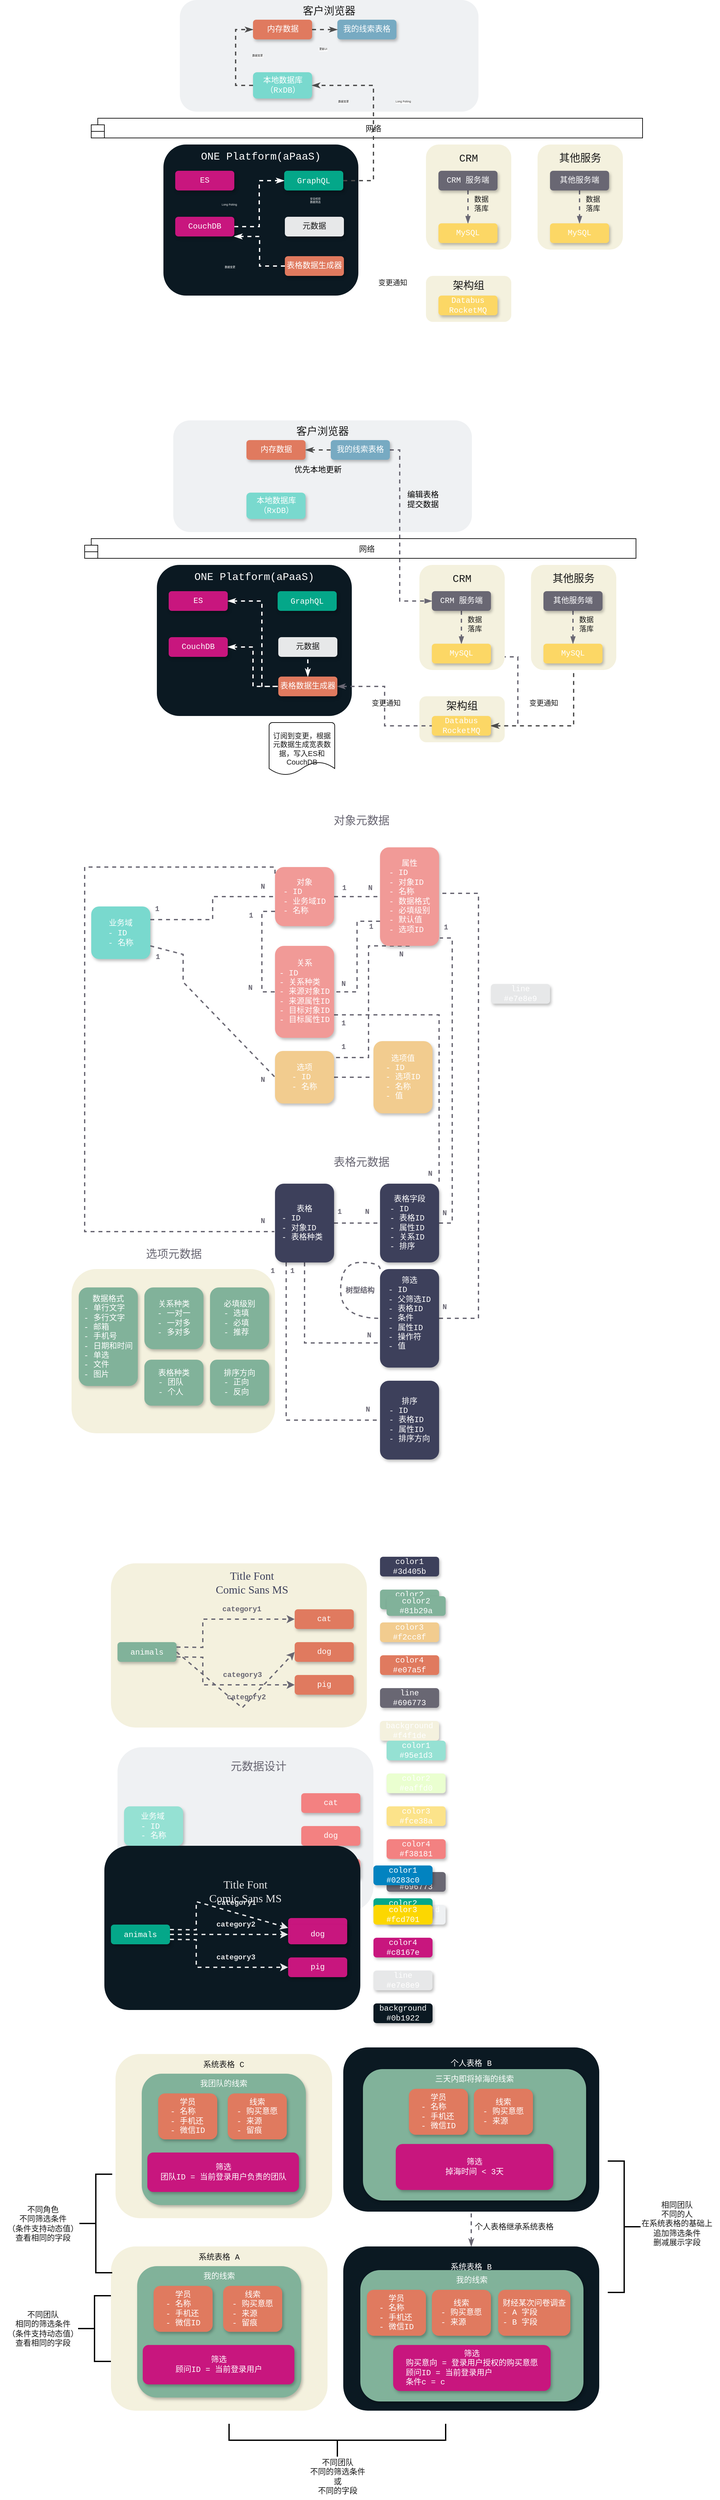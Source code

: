 <mxfile version="20.2.6" type="github">
  <diagram id="q-poOADq89SLV2On1OTE" name="第 1 页">
    <mxGraphModel dx="1735" dy="3198" grid="1" gridSize="10" guides="1" tooltips="1" connect="1" arrows="1" fold="1" page="1" pageScale="1" pageWidth="827" pageHeight="1169" math="0" shadow="0">
      <root>
        <mxCell id="0" />
        <mxCell id="1" parent="0" />
        <mxCell id="L0XpBwEi-y1WDcA01-vK-108" value="&lt;font style=&quot;font-size: 16px;&quot; color=&quot;#1a1a1a&quot;&gt;CRM&lt;br&gt;&lt;br&gt;&lt;br&gt;&lt;br&gt;&lt;br&gt;&lt;br&gt;&lt;br&gt;&lt;/font&gt;" style="rounded=1;whiteSpace=wrap;html=1;strokeColor=none;shadow=0;glass=0;comic=0;gradientColor=none;fontFamily=Courier New;fontColor=#FFFFFF;fillColor=#f4f1de;" vertex="1" parent="1">
          <mxGeometry x="540" y="-650" width="130" height="160" as="geometry" />
        </mxCell>
        <mxCell id="L0XpBwEi-y1WDcA01-vK-95" value="个人表格 B&lt;br&gt;&lt;br&gt;&lt;br&gt;&lt;br&gt;&lt;br&gt;&lt;br&gt;&lt;br&gt;&lt;br&gt;&lt;br&gt;&lt;br&gt;&lt;br&gt;&lt;br&gt;&lt;br&gt;&lt;br&gt;&lt;br&gt;" style="rounded=1;whiteSpace=wrap;html=1;fillColor=#0b1922;strokeColor=none;shadow=0;glass=0;comic=0;gradientColor=none;fontFamily=Courier New;fontColor=#FFFFFF;" vertex="1" parent="1">
          <mxGeometry x="424" y="1607" width="390" height="250" as="geometry" />
        </mxCell>
        <mxCell id="L0XpBwEi-y1WDcA01-vK-72" value="&lt;span style=&quot;color: rgb(26, 26, 26);&quot;&gt;系统&lt;/span&gt;&lt;font color=&quot;#1a1a1a&quot;&gt;表格 A&lt;br&gt;&lt;br&gt;&lt;br&gt;&lt;br&gt;&lt;br&gt;&lt;br&gt;&lt;br&gt;&lt;br&gt;&lt;br&gt;&lt;br&gt;&lt;br&gt;&lt;br&gt;&lt;br&gt;&lt;br&gt;&lt;br&gt;&lt;br&gt;&lt;/font&gt;" style="rounded=1;whiteSpace=wrap;html=1;strokeColor=none;shadow=0;glass=0;comic=0;gradientColor=none;fontFamily=Courier New;fontColor=#FFFFFF;fillColor=#f4f1de;" vertex="1" parent="1">
          <mxGeometry x="70" y="1910" width="330" height="250" as="geometry" />
        </mxCell>
        <mxCell id="L0XpBwEi-y1WDcA01-vK-101" style="edgeStyle=orthogonalEdgeStyle;rounded=0;orthogonalLoop=1;jettySize=auto;html=1;exitX=0.5;exitY=0;exitDx=0;exitDy=0;entryX=0.5;entryY=1;entryDx=0;entryDy=0;dashed=1;fontColor=#1A1A1A;endArrow=none;endFill=0;strokeColor=#696773;strokeWidth=2;startArrow=classicThin;startFill=1;" edge="1" parent="1" source="L0XpBwEi-y1WDcA01-vK-73" target="L0XpBwEi-y1WDcA01-vK-95">
          <mxGeometry relative="1" as="geometry" />
        </mxCell>
        <mxCell id="L0XpBwEi-y1WDcA01-vK-73" value="系统表格 B&lt;br&gt;&lt;br&gt;&lt;br&gt;&lt;br&gt;&lt;br&gt;&lt;br&gt;&lt;br&gt;&lt;br&gt;&lt;br&gt;&lt;br&gt;&lt;br&gt;&lt;br&gt;&lt;br&gt;&lt;br&gt;" style="rounded=1;whiteSpace=wrap;html=1;fillColor=#0b1922;strokeColor=none;shadow=0;glass=0;comic=0;gradientColor=none;fontFamily=Courier New;fontColor=#FFFFFF;" vertex="1" parent="1">
          <mxGeometry x="424" y="1910" width="390" height="250" as="geometry" />
        </mxCell>
        <mxCell id="LNDC6W70i-blcDO_hwsq-19" value="" style="rounded=1;whiteSpace=wrap;html=1;strokeColor=none;shadow=0;glass=0;comic=0;gradientColor=none;fontFamily=Courier New;fontColor=#FFFFFF;fillColor=#f4f1de;" parent="1" vertex="1">
          <mxGeometry x="70" y="870" width="390" height="250" as="geometry" />
        </mxCell>
        <mxCell id="LNDC6W70i-blcDO_hwsq-20" value="&lt;font color=&quot;#ffffff&quot; face=&quot;Courier New&quot;&gt;animals&lt;/font&gt;" style="rounded=1;whiteSpace=wrap;html=1;strokeColor=none;shadow=1;glass=0;comic=0;gradientColor=none;fillColor=#81b29a;" parent="1" vertex="1">
          <mxGeometry x="80" y="990" width="90" height="30" as="geometry" />
        </mxCell>
        <mxCell id="LNDC6W70i-blcDO_hwsq-21" value="" style="endArrow=classic;html=1;exitX=1;exitY=0.5;exitDx=0;exitDy=0;strokeWidth=2;dashed=1;strokeColor=#696773;entryX=0;entryY=0.5;entryDx=0;entryDy=0;rounded=0;" parent="1" source="LNDC6W70i-blcDO_hwsq-20" target="LNDC6W70i-blcDO_hwsq-24" edge="1">
          <mxGeometry width="50" height="50" relative="1" as="geometry">
            <mxPoint x="220" y="1050" as="sourcePoint" />
            <mxPoint x="250" y="1005" as="targetPoint" />
            <Array as="points">
              <mxPoint x="270" y="1090" />
            </Array>
          </mxGeometry>
        </mxCell>
        <mxCell id="LNDC6W70i-blcDO_hwsq-22" value="&lt;b style=&quot;color: rgb(105 , 103 , 115)&quot;&gt;category2&lt;/b&gt;" style="edgeLabel;html=1;align=center;verticalAlign=middle;resizable=0;points=[];fontFamily=Courier New;fontColor=#FFFFFF;labelBackgroundColor=none;" parent="LNDC6W70i-blcDO_hwsq-21" vertex="1" connectable="0">
          <mxGeometry x="0.031" y="2" relative="1" as="geometry">
            <mxPoint x="7" y="-13" as="offset" />
          </mxGeometry>
        </mxCell>
        <mxCell id="LNDC6W70i-blcDO_hwsq-23" value="cat" style="rounded=1;whiteSpace=wrap;html=1;strokeColor=none;shadow=1;glass=0;comic=0;gradientColor=none;fontFamily=Courier New;fontColor=#FFFFFF;fillColor=#e07a5f;" parent="1" vertex="1">
          <mxGeometry x="350" y="940" width="90" height="30" as="geometry" />
        </mxCell>
        <mxCell id="LNDC6W70i-blcDO_hwsq-24" value="dog" style="rounded=1;whiteSpace=wrap;html=1;strokeColor=none;shadow=1;glass=0;comic=0;gradientColor=none;fontFamily=Courier New;fontColor=#FFFFFF;fillColor=#e07a5f;" parent="1" vertex="1">
          <mxGeometry x="350" y="990" width="90" height="30" as="geometry" />
        </mxCell>
        <mxCell id="LNDC6W70i-blcDO_hwsq-25" value="pig" style="rounded=1;whiteSpace=wrap;html=1;strokeColor=none;shadow=1;glass=0;comic=0;gradientColor=none;fontFamily=Courier New;fontColor=#FFFFFF;fillColor=#e07a5f;" parent="1" vertex="1">
          <mxGeometry x="350" y="1040" width="90" height="30" as="geometry" />
        </mxCell>
        <mxCell id="LNDC6W70i-blcDO_hwsq-26" value="" style="endArrow=classic;html=1;exitX=1;exitY=0.25;exitDx=0;exitDy=0;strokeWidth=2;dashed=1;strokeColor=#696773;entryX=0;entryY=0.5;entryDx=0;entryDy=0;rounded=0;" parent="1" source="LNDC6W70i-blcDO_hwsq-20" target="LNDC6W70i-blcDO_hwsq-23" edge="1">
          <mxGeometry width="50" height="50" relative="1" as="geometry">
            <mxPoint x="220" y="1050" as="sourcePoint" />
            <mxPoint x="250" y="1005" as="targetPoint" />
            <Array as="points">
              <mxPoint x="210" y="998" />
              <mxPoint x="210" y="955" />
            </Array>
          </mxGeometry>
        </mxCell>
        <mxCell id="LNDC6W70i-blcDO_hwsq-27" value="&lt;font color=&quot;#696773&quot;&gt;&lt;b&gt;category1&lt;/b&gt;&lt;/font&gt;" style="edgeLabel;html=1;align=center;verticalAlign=middle;resizable=0;points=[];fontFamily=Courier New;fontColor=#FFFFFF;labelBackgroundColor=none;" parent="LNDC6W70i-blcDO_hwsq-26" vertex="1" connectable="0">
          <mxGeometry x="0.274" y="1" relative="1" as="geometry">
            <mxPoint y="-14" as="offset" />
          </mxGeometry>
        </mxCell>
        <mxCell id="LNDC6W70i-blcDO_hwsq-28" value="" style="endArrow=classic;html=1;exitX=1;exitY=0.75;exitDx=0;exitDy=0;strokeWidth=2;dashed=1;strokeColor=#696773;entryX=0;entryY=0.5;entryDx=0;entryDy=0;rounded=0;" parent="1" source="LNDC6W70i-blcDO_hwsq-20" target="LNDC6W70i-blcDO_hwsq-25" edge="1">
          <mxGeometry width="50" height="50" relative="1" as="geometry">
            <mxPoint x="220" y="1050" as="sourcePoint" />
            <mxPoint x="250" y="1005" as="targetPoint" />
            <Array as="points">
              <mxPoint x="210" y="1013" />
              <mxPoint x="210" y="1055" />
            </Array>
          </mxGeometry>
        </mxCell>
        <mxCell id="LNDC6W70i-blcDO_hwsq-29" value="&lt;b style=&quot;color: rgb(105 , 103 , 115)&quot;&gt;category3&lt;/b&gt;" style="edgeLabel;html=1;align=center;verticalAlign=middle;resizable=0;points=[];fontFamily=Courier New;fontColor=#FFFFFF;labelBackgroundColor=none;" parent="LNDC6W70i-blcDO_hwsq-28" vertex="1" connectable="0">
          <mxGeometry x="0.16" y="3" relative="1" as="geometry">
            <mxPoint x="13" y="-12" as="offset" />
          </mxGeometry>
        </mxCell>
        <mxCell id="LNDC6W70i-blcDO_hwsq-30" value="color1&lt;br&gt;#3d405b" style="rounded=1;whiteSpace=wrap;html=1;strokeColor=none;shadow=1;glass=0;comic=0;gradientColor=none;fontFamily=Courier New;fontColor=#FFFFFF;fillColor=#3d405b;" parent="1" vertex="1">
          <mxGeometry x="480" y="860" width="90" height="30" as="geometry" />
        </mxCell>
        <mxCell id="LNDC6W70i-blcDO_hwsq-31" value="color2&lt;br&gt;#81b29a" style="rounded=1;whiteSpace=wrap;html=1;strokeColor=none;shadow=1;glass=0;comic=0;gradientColor=none;fontFamily=Courier New;fontColor=#FFFFFF;fillColor=#81b29a;" parent="1" vertex="1">
          <mxGeometry x="480" y="910" width="90" height="30" as="geometry" />
        </mxCell>
        <mxCell id="LNDC6W70i-blcDO_hwsq-32" value="color3&lt;br&gt;#f2cc8f" style="rounded=1;whiteSpace=wrap;html=1;strokeColor=none;shadow=1;glass=0;comic=0;gradientColor=none;fontFamily=Courier New;fontColor=#FFFFFF;fillColor=#f2cc8f;" parent="1" vertex="1">
          <mxGeometry x="480" y="960" width="90" height="30" as="geometry" />
        </mxCell>
        <mxCell id="LNDC6W70i-blcDO_hwsq-33" value="line&lt;br&gt;#696773" style="rounded=1;whiteSpace=wrap;html=1;fillColor=#696773;strokeColor=none;shadow=1;glass=0;comic=0;gradientColor=none;fontFamily=Courier New;fontColor=#FFFFFF;" parent="1" vertex="1">
          <mxGeometry x="480" y="1060" width="90" height="30" as="geometry" />
        </mxCell>
        <mxCell id="LNDC6W70i-blcDO_hwsq-34" value="color4&lt;br&gt;#e07a5f" style="rounded=1;whiteSpace=wrap;html=1;strokeColor=none;shadow=1;glass=0;comic=0;gradientColor=none;fontFamily=Courier New;fontColor=#FFFFFF;fillColor=#e07a5f;" parent="1" vertex="1">
          <mxGeometry x="480" y="1010" width="90" height="30" as="geometry" />
        </mxCell>
        <mxCell id="LNDC6W70i-blcDO_hwsq-35" value="background&lt;br&gt;#f4f1de" style="rounded=1;whiteSpace=wrap;html=1;strokeColor=none;shadow=1;glass=0;comic=0;gradientColor=none;fontFamily=Courier New;fontColor=#FFFFFF;fillColor=#f4f1de;" parent="1" vertex="1">
          <mxGeometry x="480" y="1110" width="90" height="30" as="geometry" />
        </mxCell>
        <mxCell id="LNDC6W70i-blcDO_hwsq-36" value="&lt;font face=&quot;Comic Sans MS&quot; style=&quot;font-size: 17px&quot;&gt;&lt;font style=&quot;font-size: 17px&quot;&gt;Title Font&lt;br&gt;Comic Sans MS&lt;/font&gt;&lt;br&gt;&lt;/font&gt;" style="text;html=1;strokeColor=none;fillColor=none;align=center;verticalAlign=middle;whiteSpace=wrap;rounded=0;fontColor=#3d405b;" parent="1" vertex="1">
          <mxGeometry x="210" y="890" width="150" height="20" as="geometry" />
        </mxCell>
        <mxCell id="LNDC6W70i-blcDO_hwsq-37" value="" style="rounded=1;whiteSpace=wrap;html=1;fillColor=#eff1f3;strokeColor=none;shadow=0;glass=0;comic=0;gradientColor=none;fontFamily=Courier New;fontColor=#FFFFFF;" parent="1" vertex="1">
          <mxGeometry x="80" y="1150" width="390" height="250" as="geometry" />
        </mxCell>
        <mxCell id="LNDC6W70i-blcDO_hwsq-38" value="&lt;div style=&quot;text-align: left;&quot;&gt;&lt;span style=&quot;color: rgb(255, 255, 255); font-family: &amp;quot;Courier New&amp;quot;; background-color: initial;&quot;&gt;业务域&lt;/span&gt;&lt;/div&gt;&lt;font face=&quot;Courier New&quot; color=&quot;#ffffff&quot;&gt;&lt;div style=&quot;text-align: left;&quot;&gt;&lt;span style=&quot;background-color: initial;&quot;&gt;- ID&lt;/span&gt;&lt;/div&gt;&lt;div style=&quot;text-align: left;&quot;&gt;&lt;span style=&quot;background-color: initial;&quot;&gt;- 名称&lt;/span&gt;&lt;/div&gt;&lt;/font&gt;" style="rounded=1;whiteSpace=wrap;html=1;strokeColor=none;shadow=1;glass=0;comic=0;gradientColor=none;fillColor=#95E1D3;" parent="1" vertex="1">
          <mxGeometry x="90" y="1240" width="90" height="60" as="geometry" />
        </mxCell>
        <mxCell id="LNDC6W70i-blcDO_hwsq-41" value="cat" style="rounded=1;whiteSpace=wrap;html=1;strokeColor=none;shadow=1;glass=0;comic=0;gradientColor=none;fontFamily=Courier New;fontColor=#FFFFFF;fillColor=#f38181;" parent="1" vertex="1">
          <mxGeometry x="360" y="1220" width="90" height="30" as="geometry" />
        </mxCell>
        <mxCell id="LNDC6W70i-blcDO_hwsq-42" value="dog" style="rounded=1;whiteSpace=wrap;html=1;strokeColor=none;shadow=1;glass=0;comic=0;gradientColor=none;fontFamily=Courier New;fontColor=#FFFFFF;fillColor=#f38181;" parent="1" vertex="1">
          <mxGeometry x="360" y="1270" width="90" height="30" as="geometry" />
        </mxCell>
        <mxCell id="LNDC6W70i-blcDO_hwsq-43" value="pig" style="rounded=1;whiteSpace=wrap;html=1;strokeColor=none;shadow=1;glass=0;comic=0;gradientColor=none;fontFamily=Courier New;fontColor=#FFFFFF;fillColor=#f38181;" parent="1" vertex="1">
          <mxGeometry x="360" y="1320" width="90" height="30" as="geometry" />
        </mxCell>
        <mxCell id="LNDC6W70i-blcDO_hwsq-48" value="color1&lt;br&gt;#95e1d3" style="rounded=1;whiteSpace=wrap;html=1;strokeColor=none;shadow=1;glass=0;comic=0;gradientColor=none;fontFamily=Courier New;fontColor=#FFFFFF;fillColor=#95e1d3;" parent="1" vertex="1">
          <mxGeometry x="490" y="1140" width="90" height="30" as="geometry" />
        </mxCell>
        <mxCell id="LNDC6W70i-blcDO_hwsq-49" value="color2&lt;br&gt;#eaffd0" style="rounded=1;whiteSpace=wrap;html=1;strokeColor=none;shadow=1;glass=0;comic=0;gradientColor=none;fontFamily=Courier New;fontColor=#FFFFFF;fillColor=#eaffd0;" parent="1" vertex="1">
          <mxGeometry x="490" y="1190" width="90" height="30" as="geometry" />
        </mxCell>
        <mxCell id="LNDC6W70i-blcDO_hwsq-50" value="color3&lt;br&gt;#fce38a" style="rounded=1;whiteSpace=wrap;html=1;strokeColor=none;shadow=1;glass=0;comic=0;gradientColor=none;fontFamily=Courier New;fontColor=#FFFFFF;fillColor=#fce38a;" parent="1" vertex="1">
          <mxGeometry x="490" y="1240" width="90" height="30" as="geometry" />
        </mxCell>
        <mxCell id="LNDC6W70i-blcDO_hwsq-51" value="line&lt;br&gt;#696773" style="rounded=1;whiteSpace=wrap;html=1;fillColor=#696773;strokeColor=none;shadow=1;glass=0;comic=0;gradientColor=none;fontFamily=Courier New;fontColor=#FFFFFF;" parent="1" vertex="1">
          <mxGeometry x="490" y="1340" width="90" height="30" as="geometry" />
        </mxCell>
        <mxCell id="LNDC6W70i-blcDO_hwsq-52" value="color4&lt;br&gt;#f38181" style="rounded=1;whiteSpace=wrap;html=1;strokeColor=none;shadow=1;glass=0;comic=0;gradientColor=none;fontFamily=Courier New;fontColor=#FFFFFF;fillColor=#f38181;" parent="1" vertex="1">
          <mxGeometry x="490" y="1290" width="90" height="30" as="geometry" />
        </mxCell>
        <mxCell id="LNDC6W70i-blcDO_hwsq-53" value="background&lt;br&gt;#EFF1F3" style="rounded=1;whiteSpace=wrap;html=1;fillColor=#eff1f3;strokeColor=none;shadow=1;glass=0;comic=0;gradientColor=none;fontFamily=Courier New;fontColor=#FFFFFF;" parent="1" vertex="1">
          <mxGeometry x="490" y="1390" width="90" height="30" as="geometry" />
        </mxCell>
        <mxCell id="LNDC6W70i-blcDO_hwsq-54" value="&lt;font face=&quot;Comic Sans MS&quot; style=&quot;font-size: 17px&quot;&gt;&lt;font color=&quot;#696773&quot;&gt;元数据设计&lt;/font&gt;&lt;br&gt;&lt;/font&gt;" style="text;html=1;strokeColor=none;fillColor=none;align=center;verticalAlign=middle;whiteSpace=wrap;rounded=0;" parent="1" vertex="1">
          <mxGeometry x="220" y="1170" width="150" height="20" as="geometry" />
        </mxCell>
        <mxCell id="LNDC6W70i-blcDO_hwsq-55" value="" style="rounded=1;whiteSpace=wrap;html=1;fillColor=#0b1922;strokeColor=none;shadow=0;glass=0;comic=0;gradientColor=none;fontFamily=Courier New;fontColor=#FFFFFF;" parent="1" vertex="1">
          <mxGeometry x="60" y="1300" width="390" height="250" as="geometry" />
        </mxCell>
        <mxCell id="LNDC6W70i-blcDO_hwsq-56" value="&lt;font color=&quot;#ffffff&quot; face=&quot;Courier New&quot;&gt;animals&lt;/font&gt;" style="rounded=1;whiteSpace=wrap;html=1;strokeColor=none;shadow=1;glass=0;comic=0;gradientColor=none;fillColor=#04a789;" parent="1" vertex="1">
          <mxGeometry x="70" y="1420" width="90" height="30" as="geometry" />
        </mxCell>
        <mxCell id="LNDC6W70i-blcDO_hwsq-57" value="" style="endArrow=classic;html=1;exitX=1;exitY=0.5;exitDx=0;exitDy=0;strokeWidth=2;dashed=1;strokeColor=#e7e8e9;entryX=0;entryY=0.5;entryDx=0;entryDy=0;rounded=0;" parent="1" source="LNDC6W70i-blcDO_hwsq-56" target="LNDC6W70i-blcDO_hwsq-60" edge="1">
          <mxGeometry width="50" height="50" relative="1" as="geometry">
            <mxPoint x="210" y="1480" as="sourcePoint" />
            <mxPoint x="240" y="1435" as="targetPoint" />
          </mxGeometry>
        </mxCell>
        <mxCell id="LNDC6W70i-blcDO_hwsq-58" value="&lt;b style=&quot;&quot;&gt;category2&lt;/b&gt;" style="edgeLabel;html=1;align=center;verticalAlign=middle;resizable=0;points=[];fontFamily=Courier New;fontColor=#e7e8e9;labelBackgroundColor=none;" parent="LNDC6W70i-blcDO_hwsq-57" vertex="1" connectable="0">
          <mxGeometry x="0.031" y="2" relative="1" as="geometry">
            <mxPoint x="7" y="-13" as="offset" />
          </mxGeometry>
        </mxCell>
        <mxCell id="LNDC6W70i-blcDO_hwsq-59" value="cat" style="rounded=1;whiteSpace=wrap;html=1;strokeColor=none;shadow=1;glass=0;comic=0;gradientColor=none;fontFamily=Courier New;fontColor=#FFFFFF;fillColor=#c8167e;" parent="1" vertex="1">
          <mxGeometry x="340" y="1410" width="90" height="30" as="geometry" />
        </mxCell>
        <mxCell id="LNDC6W70i-blcDO_hwsq-60" value="dog" style="rounded=1;whiteSpace=wrap;html=1;strokeColor=none;shadow=1;glass=0;comic=0;gradientColor=none;fontFamily=Courier New;fontColor=#FFFFFF;fillColor=#c8167e;" parent="1" vertex="1">
          <mxGeometry x="340" y="1420" width="90" height="30" as="geometry" />
        </mxCell>
        <mxCell id="LNDC6W70i-blcDO_hwsq-61" value="pig" style="rounded=1;whiteSpace=wrap;html=1;strokeColor=none;shadow=1;glass=0;comic=0;gradientColor=none;fontFamily=Courier New;fontColor=#FFFFFF;fillColor=#c8167e;" parent="1" vertex="1">
          <mxGeometry x="340" y="1470" width="90" height="30" as="geometry" />
        </mxCell>
        <mxCell id="LNDC6W70i-blcDO_hwsq-62" value="" style="endArrow=classic;html=1;exitX=1;exitY=0.25;exitDx=0;exitDy=0;strokeWidth=2;dashed=1;strokeColor=#e7e8e9;entryX=0;entryY=0.5;entryDx=0;entryDy=0;rounded=0;" parent="1" source="LNDC6W70i-blcDO_hwsq-56" target="LNDC6W70i-blcDO_hwsq-59" edge="1">
          <mxGeometry width="50" height="50" relative="1" as="geometry">
            <mxPoint x="210" y="1480" as="sourcePoint" />
            <mxPoint x="240" y="1435" as="targetPoint" />
            <Array as="points">
              <mxPoint x="200" y="1428" />
              <mxPoint x="200" y="1385" />
            </Array>
          </mxGeometry>
        </mxCell>
        <mxCell id="LNDC6W70i-blcDO_hwsq-63" value="&lt;font&gt;&lt;b&gt;category1&lt;/b&gt;&lt;/font&gt;" style="edgeLabel;html=1;align=center;verticalAlign=middle;resizable=0;points=[];fontFamily=Courier New;fontColor=#e7e8e9;labelBackgroundColor=none;" parent="LNDC6W70i-blcDO_hwsq-62" vertex="1" connectable="0">
          <mxGeometry x="0.274" y="1" relative="1" as="geometry">
            <mxPoint y="-14" as="offset" />
          </mxGeometry>
        </mxCell>
        <mxCell id="LNDC6W70i-blcDO_hwsq-64" value="" style="endArrow=classic;html=1;exitX=1;exitY=0.75;exitDx=0;exitDy=0;strokeWidth=2;dashed=1;strokeColor=#e7e8e9;entryX=0;entryY=0.5;entryDx=0;entryDy=0;rounded=0;" parent="1" source="LNDC6W70i-blcDO_hwsq-56" target="LNDC6W70i-blcDO_hwsq-61" edge="1">
          <mxGeometry width="50" height="50" relative="1" as="geometry">
            <mxPoint x="210" y="1480" as="sourcePoint" />
            <mxPoint x="240" y="1435" as="targetPoint" />
            <Array as="points">
              <mxPoint x="200" y="1443" />
              <mxPoint x="200" y="1485" />
            </Array>
          </mxGeometry>
        </mxCell>
        <mxCell id="LNDC6W70i-blcDO_hwsq-65" value="&lt;b style=&quot;&quot;&gt;category3&lt;/b&gt;" style="edgeLabel;html=1;align=center;verticalAlign=middle;resizable=0;points=[];fontFamily=Courier New;fontColor=#e7e8e9;labelBackgroundColor=none;" parent="LNDC6W70i-blcDO_hwsq-64" vertex="1" connectable="0">
          <mxGeometry x="0.16" y="3" relative="1" as="geometry">
            <mxPoint x="13" y="-12" as="offset" />
          </mxGeometry>
        </mxCell>
        <mxCell id="LNDC6W70i-blcDO_hwsq-66" value="color1&lt;br&gt;#0283c0" style="rounded=1;whiteSpace=wrap;html=1;strokeColor=none;shadow=1;glass=0;comic=0;gradientColor=none;fontFamily=Courier New;fontColor=#FFFFFF;fillColor=#0283c0;" parent="1" vertex="1">
          <mxGeometry x="470" y="1330" width="90" height="30" as="geometry" />
        </mxCell>
        <mxCell id="LNDC6W70i-blcDO_hwsq-67" value="color2&lt;br&gt;#04a789" style="rounded=1;whiteSpace=wrap;html=1;strokeColor=none;shadow=1;glass=0;comic=0;gradientColor=none;fontFamily=Courier New;fontColor=#FFFFFF;fillColor=#04a789;" parent="1" vertex="1">
          <mxGeometry x="470" y="1380" width="90" height="30" as="geometry" />
        </mxCell>
        <mxCell id="LNDC6W70i-blcDO_hwsq-68" value="color3&lt;br&gt;#fcd701" style="rounded=1;whiteSpace=wrap;html=1;strokeColor=none;shadow=1;glass=0;comic=0;gradientColor=none;fontFamily=Courier New;fontColor=#FFFFFF;fillColor=#fcd701;" parent="1" vertex="1">
          <mxGeometry x="470" y="1390" width="90" height="30" as="geometry" />
        </mxCell>
        <mxCell id="LNDC6W70i-blcDO_hwsq-69" value="line&lt;br&gt;#e7e8e9" style="rounded=1;whiteSpace=wrap;html=1;fillColor=#e7e8e9;strokeColor=none;shadow=1;glass=0;comic=0;gradientColor=none;fontFamily=Courier New;fontColor=#FFFFFF;" parent="1" vertex="1">
          <mxGeometry x="470" y="1490" width="90" height="30" as="geometry" />
        </mxCell>
        <mxCell id="LNDC6W70i-blcDO_hwsq-70" value="color4&lt;br&gt;#c8167e" style="rounded=1;whiteSpace=wrap;html=1;strokeColor=none;shadow=1;glass=0;comic=0;gradientColor=none;fontFamily=Courier New;fontColor=#FFFFFF;fillColor=#c8167e;" parent="1" vertex="1">
          <mxGeometry x="470" y="1440" width="90" height="30" as="geometry" />
        </mxCell>
        <mxCell id="LNDC6W70i-blcDO_hwsq-71" value="background&lt;br&gt;#0b1922" style="rounded=1;whiteSpace=wrap;html=1;fillColor=#0b1922;strokeColor=none;shadow=1;glass=0;comic=0;gradientColor=none;fontFamily=Courier New;fontColor=#FFFFFF;" parent="1" vertex="1">
          <mxGeometry x="470" y="1540" width="90" height="30" as="geometry" />
        </mxCell>
        <mxCell id="LNDC6W70i-blcDO_hwsq-72" value="&lt;font face=&quot;Comic Sans MS&quot; style=&quot;font-size: 17px&quot;&gt;&lt;font style=&quot;font-size: 17px&quot;&gt;Title Font&lt;br&gt;Comic Sans MS&lt;/font&gt;&lt;br&gt;&lt;/font&gt;" style="text;html=1;strokeColor=none;fillColor=none;align=center;verticalAlign=middle;whiteSpace=wrap;rounded=0;fontColor=#e7e8e9;" parent="1" vertex="1">
          <mxGeometry x="200" y="1360" width="150" height="20" as="geometry" />
        </mxCell>
        <mxCell id="LNDC6W70i-blcDO_hwsq-145" value="&lt;font style=&quot;font-size: 16px;&quot; color=&quot;#1a1a1a&quot;&gt;客户浏览器&lt;br&gt;&lt;br&gt;&lt;br&gt;&lt;br&gt;&lt;br&gt;&lt;br&gt;&lt;br&gt;&lt;br&gt;&lt;/font&gt;" style="rounded=1;whiteSpace=wrap;html=1;fillColor=#eff1f3;strokeColor=none;shadow=0;glass=0;comic=0;gradientColor=none;fontFamily=Courier New;fontColor=#FFFFFF;" parent="1" vertex="1">
          <mxGeometry x="165" y="-870" width="455" height="170" as="geometry" />
        </mxCell>
        <mxCell id="LNDC6W70i-blcDO_hwsq-150" style="edgeStyle=elbowEdgeStyle;rounded=0;orthogonalLoop=1;jettySize=auto;html=1;exitX=1;exitY=0.5;exitDx=0;exitDy=0;entryX=0;entryY=0.5;entryDx=0;entryDy=0;dashed=1;endArrow=blockThin;endFill=1;endSize=6;strokeColor=#696773;strokeWidth=2;" parent="1" source="LNDC6W70i-blcDO_hwsq-12" target="LNDC6W70i-blcDO_hwsq-15" edge="1">
          <mxGeometry relative="1" as="geometry">
            <Array as="points">
              <mxPoint x="510" y="-690" />
            </Array>
          </mxGeometry>
        </mxCell>
        <mxCell id="LNDC6W70i-blcDO_hwsq-12" value="我的线索表格" style="rounded=1;whiteSpace=wrap;html=1;fillColor=#77aac2;strokeColor=none;shadow=1;glass=0;comic=0;gradientColor=none;fontFamily=Courier New;fontColor=#FFFFFF;" parent="1" vertex="1">
          <mxGeometry x="405" y="-840" width="90" height="30" as="geometry" />
        </mxCell>
        <mxCell id="LNDC6W70i-blcDO_hwsq-2" value="&lt;div style=&quot;&quot;&gt;&lt;span style=&quot;color: rgb(255, 255, 255); font-family: &amp;quot;Courier New&amp;quot;; background-color: initial;&quot;&gt;业务域&lt;/span&gt;&lt;/div&gt;&lt;div style=&quot;text-align: left;&quot;&gt;&lt;span style=&quot;background-color: initial; color: rgb(255, 255, 255); font-family: &amp;quot;Courier New&amp;quot;;&quot;&gt;- ID&lt;/span&gt;&lt;/div&gt;&lt;font face=&quot;Courier New&quot; color=&quot;#ffffff&quot;&gt;&lt;div style=&quot;text-align: left;&quot;&gt;&lt;span style=&quot;background-color: initial;&quot;&gt;- 名称&lt;/span&gt;&lt;/div&gt;&lt;/font&gt;" style="rounded=1;whiteSpace=wrap;html=1;fillColor=#79d9ce;strokeColor=none;shadow=1;glass=0;comic=0;gradientColor=none;align=center;" parent="1" vertex="1">
          <mxGeometry x="40" y="-130" width="90" height="80" as="geometry" />
        </mxCell>
        <mxCell id="L0XpBwEi-y1WDcA01-vK-3" value="" style="edgeStyle=orthogonalEdgeStyle;rounded=0;orthogonalLoop=1;jettySize=auto;html=1;strokeWidth=2;strokeColor=#696773;dashed=1;endArrow=none;endFill=0;" edge="1" parent="1" source="LNDC6W70i-blcDO_hwsq-5" target="L0XpBwEi-y1WDcA01-vK-2">
          <mxGeometry relative="1" as="geometry" />
        </mxCell>
        <mxCell id="L0XpBwEi-y1WDcA01-vK-9" style="edgeStyle=orthogonalEdgeStyle;rounded=0;orthogonalLoop=1;jettySize=auto;html=1;exitX=0;exitY=0.75;exitDx=0;exitDy=0;entryX=0;entryY=0.5;entryDx=0;entryDy=0;dashed=1;strokeColor=#696773;strokeWidth=2;endArrow=none;endFill=0;" edge="1" parent="1" source="LNDC6W70i-blcDO_hwsq-5" target="L0XpBwEi-y1WDcA01-vK-5">
          <mxGeometry relative="1" as="geometry" />
        </mxCell>
        <mxCell id="L0XpBwEi-y1WDcA01-vK-54" style="edgeStyle=orthogonalEdgeStyle;rounded=0;orthogonalLoop=1;jettySize=auto;html=1;entryX=-0.011;entryY=0.608;entryDx=0;entryDy=0;entryPerimeter=0;dashed=1;endArrow=none;endFill=0;strokeColor=#696773;strokeWidth=2;exitX=0;exitY=0.111;exitDx=0;exitDy=0;exitPerimeter=0;" edge="1" parent="1" source="LNDC6W70i-blcDO_hwsq-5" target="L0XpBwEi-y1WDcA01-vK-28">
          <mxGeometry relative="1" as="geometry">
            <mxPoint x="319" y="-160" as="sourcePoint" />
            <Array as="points">
              <mxPoint x="320" y="-190" />
              <mxPoint x="30" y="-190" />
              <mxPoint x="30" y="365" />
            </Array>
          </mxGeometry>
        </mxCell>
        <mxCell id="LNDC6W70i-blcDO_hwsq-5" value="对象&lt;br&gt;&lt;div style=&quot;text-align: left;&quot;&gt;&lt;span style=&quot;background-color: initial;&quot;&gt;- ID&lt;/span&gt;&lt;/div&gt;&lt;div style=&quot;text-align: left;&quot;&gt;- 业务域ID&lt;/div&gt;&lt;div style=&quot;text-align: left;&quot;&gt;&lt;span style=&quot;background-color: initial;&quot;&gt;- 名称&lt;/span&gt;&lt;/div&gt;" style="rounded=1;whiteSpace=wrap;html=1;fillColor=#f19a97;strokeColor=none;shadow=1;glass=0;comic=0;gradientColor=none;fontFamily=Courier New;fontColor=#FFFFFF;align=center;" parent="1" vertex="1">
          <mxGeometry x="320" y="-190" width="90" height="90" as="geometry" />
        </mxCell>
        <mxCell id="LNDC6W70i-blcDO_hwsq-8" value="" style="endArrow=none;html=1;exitX=1;exitY=0.25;exitDx=0;exitDy=0;strokeWidth=2;dashed=1;strokeColor=#696773;entryX=0;entryY=0.5;entryDx=0;entryDy=0;rounded=0;edgeStyle=orthogonalEdgeStyle;endFill=0;" parent="1" source="LNDC6W70i-blcDO_hwsq-2" target="LNDC6W70i-blcDO_hwsq-5" edge="1">
          <mxGeometry width="50" height="50" relative="1" as="geometry">
            <mxPoint x="190" y="-20" as="sourcePoint" />
            <mxPoint x="220" y="-65" as="targetPoint" />
          </mxGeometry>
        </mxCell>
        <mxCell id="LNDC6W70i-blcDO_hwsq-9" value="&lt;font color=&quot;#696773&quot;&gt;&lt;b&gt;N&lt;/b&gt;&lt;/font&gt;" style="edgeLabel;html=1;align=center;verticalAlign=middle;resizable=0;points=[];fontFamily=Courier New;fontColor=#FFFFFF;labelBackgroundColor=none;" parent="LNDC6W70i-blcDO_hwsq-8" vertex="1" connectable="0">
          <mxGeometry x="0.274" y="1" relative="1" as="geometry">
            <mxPoint x="62" y="-14" as="offset" />
          </mxGeometry>
        </mxCell>
        <mxCell id="LNDC6W70i-blcDO_hwsq-10" value="" style="endArrow=none;html=1;exitX=1;exitY=0.75;exitDx=0;exitDy=0;strokeWidth=2;dashed=1;strokeColor=#696773;entryX=0;entryY=0.5;entryDx=0;entryDy=0;rounded=0;endFill=0;" parent="1" source="LNDC6W70i-blcDO_hwsq-2" target="L0XpBwEi-y1WDcA01-vK-19" edge="1">
          <mxGeometry width="50" height="50" relative="1" as="geometry">
            <mxPoint x="190" y="-20" as="sourcePoint" />
            <mxPoint x="310" y="125" as="targetPoint" />
            <Array as="points">
              <mxPoint x="180" y="-57" />
              <mxPoint x="180" y="-15" />
            </Array>
          </mxGeometry>
        </mxCell>
        <mxCell id="LNDC6W70i-blcDO_hwsq-13" value="本地数据库（RxDB）" style="rounded=1;whiteSpace=wrap;html=1;fillColor=#79d9ce;strokeColor=none;shadow=1;glass=0;comic=0;gradientColor=none;fontFamily=Courier New;fontColor=#FFFFFF;" parent="1" vertex="1">
          <mxGeometry x="276.5" y="-760" width="90" height="40" as="geometry" />
        </mxCell>
        <mxCell id="LNDC6W70i-blcDO_hwsq-151" style="edgeStyle=none;rounded=0;orthogonalLoop=1;jettySize=auto;html=1;exitX=0.5;exitY=1;exitDx=0;exitDy=0;dashed=1;endArrow=blockThin;endFill=1;endSize=6;strokeColor=#696773;strokeWidth=2;" parent="1" source="LNDC6W70i-blcDO_hwsq-15" target="LNDC6W70i-blcDO_hwsq-149" edge="1">
          <mxGeometry relative="1" as="geometry" />
        </mxCell>
        <mxCell id="LNDC6W70i-blcDO_hwsq-15" value="CRM 服务端" style="rounded=1;whiteSpace=wrap;html=1;fillColor=#696773;strokeColor=none;shadow=1;glass=0;comic=0;gradientColor=none;fontFamily=Courier New;fontColor=#FFFFFF;" parent="1" vertex="1">
          <mxGeometry x="559" y="-610" width="90" height="30" as="geometry" />
        </mxCell>
        <mxCell id="LNDC6W70i-blcDO_hwsq-18" value="&lt;font face=&quot;Comic Sans MS&quot; style=&quot;font-size: 17px&quot;&gt;&lt;font color=&quot;#696773&quot;&gt;对象元数据&lt;/font&gt;&lt;br&gt;&lt;/font&gt;" style="text;html=1;strokeColor=none;fillColor=none;align=center;verticalAlign=middle;whiteSpace=wrap;rounded=0;" parent="1" vertex="1">
          <mxGeometry x="377" y="-270" width="150" height="20" as="geometry" />
        </mxCell>
        <mxCell id="LNDC6W70i-blcDO_hwsq-149" value="MySQL" style="rounded=1;whiteSpace=wrap;html=1;fillColor=#fcd765;strokeColor=none;shadow=1;glass=0;comic=0;gradientColor=none;fontFamily=Courier New;fontColor=#FFFFFF;" parent="1" vertex="1">
          <mxGeometry x="559" y="-530" width="90" height="30" as="geometry" />
        </mxCell>
        <mxCell id="LNDC6W70i-blcDO_hwsq-153" value="编辑表格&lt;br&gt;提交数据" style="text;html=1;resizable=0;autosize=1;align=center;verticalAlign=middle;points=[];fillColor=none;strokeColor=none;rounded=0;" parent="1" vertex="1">
          <mxGeometry x="510" y="-770" width="70" height="40" as="geometry" />
        </mxCell>
        <mxCell id="L0XpBwEi-y1WDcA01-vK-10" style="edgeStyle=orthogonalEdgeStyle;rounded=0;orthogonalLoop=1;jettySize=auto;html=1;exitX=0;exitY=0.75;exitDx=0;exitDy=0;entryX=1;entryY=0.5;entryDx=0;entryDy=0;dashed=1;strokeColor=#696773;strokeWidth=2;endArrow=none;endFill=0;" edge="1" parent="1" source="L0XpBwEi-y1WDcA01-vK-2" target="L0XpBwEi-y1WDcA01-vK-5">
          <mxGeometry relative="1" as="geometry" />
        </mxCell>
        <mxCell id="L0XpBwEi-y1WDcA01-vK-22" style="edgeStyle=elbowEdgeStyle;rounded=0;orthogonalLoop=1;jettySize=auto;html=1;exitX=0.5;exitY=1;exitDx=0;exitDy=0;entryX=0.889;entryY=0.125;entryDx=0;entryDy=0;entryPerimeter=0;dashed=1;endArrow=none;endFill=0;strokeColor=#696773;strokeWidth=2;elbow=horizontal;" edge="1" parent="1" source="L0XpBwEi-y1WDcA01-vK-2" target="L0XpBwEi-y1WDcA01-vK-19">
          <mxGeometry relative="1" as="geometry" />
        </mxCell>
        <mxCell id="L0XpBwEi-y1WDcA01-vK-2" value="属性&lt;br&gt;&lt;div style=&quot;text-align: left;&quot;&gt;&lt;span style=&quot;background-color: initial;&quot;&gt;- ID&lt;/span&gt;&lt;/div&gt;&lt;div style=&quot;text-align: left;&quot;&gt;- 对象ID&lt;/div&gt;&lt;div style=&quot;text-align: left;&quot;&gt;&lt;span style=&quot;background-color: initial;&quot;&gt;- 名称&lt;/span&gt;&lt;/div&gt;&lt;div style=&quot;text-align: left;&quot;&gt;&lt;span style=&quot;background-color: initial;&quot;&gt;- 数据格式&lt;/span&gt;&lt;/div&gt;&lt;div style=&quot;text-align: left;&quot;&gt;&lt;span style=&quot;background-color: initial;&quot;&gt;- 必填级别&lt;/span&gt;&lt;/div&gt;&lt;div style=&quot;text-align: left;&quot;&gt;&lt;span style=&quot;background-color: initial;&quot;&gt;- 默认值&lt;/span&gt;&lt;/div&gt;&lt;div style=&quot;text-align: left;&quot;&gt;&lt;span style=&quot;background-color: initial;&quot;&gt;- 选项ID&lt;/span&gt;&lt;/div&gt;" style="rounded=1;whiteSpace=wrap;html=1;fillColor=#f19a97;strokeColor=none;shadow=1;glass=0;comic=0;gradientColor=none;fontFamily=Courier New;fontColor=#FFFFFF;align=center;" vertex="1" parent="1">
          <mxGeometry x="480" y="-220" width="90" height="150" as="geometry" />
        </mxCell>
        <mxCell id="L0XpBwEi-y1WDcA01-vK-4" value="&lt;font color=&quot;#696773&quot;&gt;&lt;b&gt;1&amp;nbsp; &amp;nbsp; &amp;nbsp;N&lt;/b&gt;&lt;/font&gt;" style="edgeLabel;html=1;align=center;verticalAlign=middle;resizable=0;points=[];fontFamily=Courier New;fontColor=#FFFFFF;labelBackgroundColor=none;" vertex="1" connectable="0" parent="1">
          <mxGeometry x="249" y="-150" as="geometry">
            <mxPoint x="196" y="-8" as="offset" />
          </mxGeometry>
        </mxCell>
        <mxCell id="L0XpBwEi-y1WDcA01-vK-59" style="edgeStyle=orthogonalEdgeStyle;rounded=0;orthogonalLoop=1;jettySize=auto;html=1;exitX=1;exitY=0.75;exitDx=0;exitDy=0;entryX=1;entryY=0;entryDx=0;entryDy=0;dashed=1;endArrow=none;endFill=0;strokeColor=#696773;strokeWidth=2;" edge="1" parent="1" source="L0XpBwEi-y1WDcA01-vK-5" target="L0XpBwEi-y1WDcA01-vK-29">
          <mxGeometry relative="1" as="geometry">
            <Array as="points">
              <mxPoint x="570" y="35" />
            </Array>
          </mxGeometry>
        </mxCell>
        <mxCell id="L0XpBwEi-y1WDcA01-vK-5" value="关系&lt;br&gt;&lt;div style=&quot;text-align: left;&quot;&gt;&lt;span style=&quot;background-color: initial;&quot;&gt;- ID&lt;/span&gt;&lt;/div&gt;&lt;div style=&quot;text-align: left;&quot;&gt;- 关系种类&lt;/div&gt;&lt;div style=&quot;text-align: left;&quot;&gt;- 来源对象ID&lt;/div&gt;&lt;div style=&quot;text-align: left;&quot;&gt;&lt;span style=&quot;background-color: initial;&quot;&gt;- 来源属性ID&lt;/span&gt;&lt;/div&gt;&lt;div style=&quot;text-align: left;&quot;&gt;&lt;span style=&quot;background-color: initial;&quot;&gt;- 目标对象ID&lt;/span&gt;&lt;/div&gt;&lt;div style=&quot;text-align: left;&quot;&gt;&lt;span style=&quot;background-color: initial;&quot;&gt;- 目标属性ID&lt;/span&gt;&lt;/div&gt;" style="rounded=1;whiteSpace=wrap;html=1;fillColor=#f19a97;strokeColor=none;shadow=1;glass=0;comic=0;gradientColor=none;fontFamily=Courier New;fontColor=#FFFFFF;align=center;" vertex="1" parent="1">
          <mxGeometry x="320" y="-70" width="90" height="140" as="geometry" />
        </mxCell>
        <mxCell id="L0XpBwEi-y1WDcA01-vK-11" value="&lt;font color=&quot;#696773&quot;&gt;&lt;b&gt;1&lt;/b&gt;&lt;/font&gt;" style="edgeLabel;html=1;align=center;verticalAlign=middle;resizable=0;points=[];fontFamily=Courier New;fontColor=#FFFFFF;labelBackgroundColor=none;" vertex="1" connectable="0" parent="1">
          <mxGeometry x="440" y="-159" as="geometry">
            <mxPoint x="26" y="60" as="offset" />
          </mxGeometry>
        </mxCell>
        <mxCell id="L0XpBwEi-y1WDcA01-vK-12" value="&lt;font color=&quot;#696773&quot;&gt;&lt;b&gt;1&lt;/b&gt;&lt;/font&gt;" style="edgeLabel;html=1;align=center;verticalAlign=middle;resizable=0;points=[];fontFamily=Courier New;fontColor=#FFFFFF;labelBackgroundColor=none;" vertex="1" connectable="0" parent="1">
          <mxGeometry x="234" y="-159" as="geometry">
            <mxPoint x="-94" y="33" as="offset" />
          </mxGeometry>
        </mxCell>
        <mxCell id="L0XpBwEi-y1WDcA01-vK-13" value="&lt;font color=&quot;#696773&quot;&gt;&lt;b&gt;1&lt;/b&gt;&lt;/font&gt;" style="edgeLabel;html=1;align=center;verticalAlign=middle;resizable=0;points=[];fontFamily=Courier New;fontColor=#FFFFFF;labelBackgroundColor=none;" vertex="1" connectable="0" parent="1">
          <mxGeometry x="377" y="-149" as="geometry">
            <mxPoint x="-94" y="33" as="offset" />
          </mxGeometry>
        </mxCell>
        <mxCell id="L0XpBwEi-y1WDcA01-vK-14" value="&lt;font color=&quot;#696773&quot;&gt;&lt;b&gt;N&lt;/b&gt;&lt;/font&gt;" style="edgeLabel;html=1;align=center;verticalAlign=middle;resizable=0;points=[];fontFamily=Courier New;fontColor=#FFFFFF;labelBackgroundColor=none;" vertex="1" connectable="0" parent="1">
          <mxGeometry x="282" y="-6" as="geometry" />
        </mxCell>
        <mxCell id="L0XpBwEi-y1WDcA01-vK-18" value="&lt;font color=&quot;#696773&quot;&gt;&lt;b&gt;N&lt;/b&gt;&lt;/font&gt;" style="edgeLabel;html=1;align=center;verticalAlign=middle;resizable=0;points=[];fontFamily=Courier New;fontColor=#FFFFFF;labelBackgroundColor=none;" vertex="1" connectable="0" parent="1">
          <mxGeometry x="424" y="-12" as="geometry" />
        </mxCell>
        <mxCell id="L0XpBwEi-y1WDcA01-vK-21" style="edgeStyle=orthogonalEdgeStyle;rounded=0;orthogonalLoop=1;jettySize=auto;html=1;exitX=1;exitY=0.5;exitDx=0;exitDy=0;entryX=0;entryY=0.5;entryDx=0;entryDy=0;dashed=1;endArrow=none;endFill=0;strokeColor=#696773;strokeWidth=2;" edge="1" parent="1" source="L0XpBwEi-y1WDcA01-vK-19" target="L0XpBwEi-y1WDcA01-vK-20">
          <mxGeometry relative="1" as="geometry" />
        </mxCell>
        <mxCell id="L0XpBwEi-y1WDcA01-vK-19" value="选项&lt;br&gt;&lt;div style=&quot;text-align: left;&quot;&gt;&lt;span style=&quot;background-color: initial;&quot;&gt;- ID&lt;/span&gt;&lt;/div&gt;&lt;div style=&quot;text-align: left;&quot;&gt;&lt;span style=&quot;background-color: initial;&quot;&gt;- 名称&lt;/span&gt;&lt;/div&gt;" style="rounded=1;whiteSpace=wrap;html=1;strokeColor=none;shadow=1;glass=0;comic=0;gradientColor=none;fontFamily=Courier New;fontColor=#FFFFFF;fillColor=#f2cc8f;" vertex="1" parent="1">
          <mxGeometry x="320" y="90" width="90" height="80" as="geometry" />
        </mxCell>
        <mxCell id="L0XpBwEi-y1WDcA01-vK-20" value="选项值&lt;br&gt;&lt;div style=&quot;text-align: left;&quot;&gt;&lt;span style=&quot;background-color: initial;&quot;&gt;- ID&lt;/span&gt;&lt;/div&gt;&lt;div style=&quot;text-align: left;&quot;&gt;&lt;span style=&quot;background-color: initial;&quot;&gt;- 选项ID&lt;/span&gt;&lt;/div&gt;&lt;div style=&quot;text-align: left;&quot;&gt;&lt;span style=&quot;background-color: initial;&quot;&gt;- 名称&lt;/span&gt;&lt;/div&gt;&lt;div style=&quot;text-align: left;&quot;&gt;&lt;span style=&quot;background-color: initial;&quot;&gt;- 值&lt;/span&gt;&lt;/div&gt;" style="rounded=1;whiteSpace=wrap;html=1;strokeColor=none;shadow=1;glass=0;comic=0;gradientColor=none;fontFamily=Courier New;fontColor=#FFFFFF;fillColor=#f2cc8f;" vertex="1" parent="1">
          <mxGeometry x="470" y="75" width="90" height="110" as="geometry" />
        </mxCell>
        <mxCell id="L0XpBwEi-y1WDcA01-vK-23" value="&lt;font color=&quot;#696773&quot;&gt;&lt;b&gt;1&lt;/b&gt;&lt;/font&gt;" style="edgeLabel;html=1;align=center;verticalAlign=middle;resizable=0;points=[];fontFamily=Courier New;fontColor=#FFFFFF;labelBackgroundColor=none;" vertex="1" connectable="0" parent="1">
          <mxGeometry x="235" y="-86" as="geometry">
            <mxPoint x="-94" y="33" as="offset" />
          </mxGeometry>
        </mxCell>
        <mxCell id="L0XpBwEi-y1WDcA01-vK-24" value="&lt;font color=&quot;#696773&quot;&gt;&lt;b&gt;N&lt;/b&gt;&lt;/font&gt;" style="edgeLabel;html=1;align=center;verticalAlign=middle;resizable=0;points=[];fontFamily=Courier New;fontColor=#FFFFFF;labelBackgroundColor=none;" vertex="1" connectable="0" parent="1">
          <mxGeometry x="301" y="134" as="geometry" />
        </mxCell>
        <mxCell id="L0XpBwEi-y1WDcA01-vK-25" value="&lt;font color=&quot;#696773&quot;&gt;&lt;b&gt;N&lt;/b&gt;&lt;/font&gt;" style="edgeLabel;html=1;align=center;verticalAlign=middle;resizable=0;points=[];fontFamily=Courier New;fontColor=#FFFFFF;labelBackgroundColor=none;" vertex="1" connectable="0" parent="1">
          <mxGeometry x="460" y="335" as="geometry" />
        </mxCell>
        <mxCell id="L0XpBwEi-y1WDcA01-vK-26" value="&lt;font color=&quot;#696773&quot;&gt;&lt;b&gt;N&lt;/b&gt;&lt;/font&gt;" style="edgeLabel;html=1;align=center;verticalAlign=middle;resizable=0;points=[];fontFamily=Courier New;fontColor=#FFFFFF;labelBackgroundColor=none;" vertex="1" connectable="0" parent="1">
          <mxGeometry x="512" y="-57" as="geometry" />
        </mxCell>
        <mxCell id="L0XpBwEi-y1WDcA01-vK-27" value="&lt;font color=&quot;#696773&quot;&gt;&lt;b&gt;1&lt;/b&gt;&lt;/font&gt;" style="edgeLabel;html=1;align=center;verticalAlign=middle;resizable=0;points=[];fontFamily=Courier New;fontColor=#FFFFFF;labelBackgroundColor=none;" vertex="1" connectable="0" parent="1">
          <mxGeometry x="518" y="51" as="geometry">
            <mxPoint x="-94" y="33" as="offset" />
          </mxGeometry>
        </mxCell>
        <mxCell id="L0XpBwEi-y1WDcA01-vK-33" style="edgeStyle=elbowEdgeStyle;rounded=0;orthogonalLoop=1;jettySize=auto;html=1;exitX=1;exitY=0.5;exitDx=0;exitDy=0;entryX=0;entryY=0.5;entryDx=0;entryDy=0;dashed=1;endArrow=none;endFill=0;strokeColor=#696773;strokeWidth=2;" edge="1" parent="1" source="L0XpBwEi-y1WDcA01-vK-28" target="L0XpBwEi-y1WDcA01-vK-29">
          <mxGeometry relative="1" as="geometry" />
        </mxCell>
        <mxCell id="L0XpBwEi-y1WDcA01-vK-45" style="edgeStyle=orthogonalEdgeStyle;rounded=0;orthogonalLoop=1;jettySize=auto;html=1;exitX=0.5;exitY=1;exitDx=0;exitDy=0;entryX=0;entryY=0.75;entryDx=0;entryDy=0;dashed=1;endArrow=none;endFill=0;strokeColor=#696773;strokeWidth=2;" edge="1" parent="1" source="L0XpBwEi-y1WDcA01-vK-28" target="L0XpBwEi-y1WDcA01-vK-31">
          <mxGeometry relative="1" as="geometry" />
        </mxCell>
        <mxCell id="L0XpBwEi-y1WDcA01-vK-48" style="edgeStyle=orthogonalEdgeStyle;rounded=0;orthogonalLoop=1;jettySize=auto;html=1;exitX=0.189;exitY=1;exitDx=0;exitDy=0;entryX=0;entryY=0.5;entryDx=0;entryDy=0;dashed=1;endArrow=none;endFill=0;strokeColor=#696773;strokeWidth=2;exitPerimeter=0;" edge="1" parent="1" source="L0XpBwEi-y1WDcA01-vK-28" target="L0XpBwEi-y1WDcA01-vK-32">
          <mxGeometry relative="1" as="geometry" />
        </mxCell>
        <mxCell id="L0XpBwEi-y1WDcA01-vK-28" value="表格&lt;br&gt;&lt;div style=&quot;text-align: left;&quot;&gt;&lt;span style=&quot;background-color: initial;&quot;&gt;- ID&lt;/span&gt;&lt;/div&gt;&lt;div style=&quot;text-align: left;&quot;&gt;&lt;span style=&quot;background-color: initial;&quot;&gt;- 对象ID&lt;/span&gt;&lt;/div&gt;&lt;div style=&quot;text-align: left;&quot;&gt;&lt;span style=&quot;background-color: initial;&quot;&gt;- 表格种类&amp;nbsp;&lt;/span&gt;&lt;/div&gt;" style="rounded=1;whiteSpace=wrap;html=1;strokeColor=none;shadow=1;glass=0;comic=0;gradientColor=none;fontFamily=Courier New;fontColor=#FFFFFF;fillColor=#3d405b;" vertex="1" parent="1">
          <mxGeometry x="320" y="292" width="90" height="120" as="geometry" />
        </mxCell>
        <mxCell id="L0XpBwEi-y1WDcA01-vK-52" style="edgeStyle=orthogonalEdgeStyle;rounded=0;orthogonalLoop=1;jettySize=auto;html=1;exitX=1;exitY=0.5;exitDx=0;exitDy=0;entryX=1.011;entryY=0.92;entryDx=0;entryDy=0;entryPerimeter=0;dashed=1;endArrow=none;endFill=0;strokeColor=#696773;strokeWidth=2;" edge="1" parent="1" source="L0XpBwEi-y1WDcA01-vK-29" target="L0XpBwEi-y1WDcA01-vK-2">
          <mxGeometry relative="1" as="geometry" />
        </mxCell>
        <mxCell id="L0XpBwEi-y1WDcA01-vK-29" value="表格字段&lt;br&gt;&lt;div style=&quot;text-align: left;&quot;&gt;&lt;span style=&quot;background-color: initial;&quot;&gt;- ID&lt;/span&gt;&lt;/div&gt;&lt;div style=&quot;text-align: left;&quot;&gt;&lt;span style=&quot;background-color: initial;&quot;&gt;- 表格ID&lt;/span&gt;&lt;/div&gt;&lt;div style=&quot;text-align: left;&quot;&gt;&lt;span style=&quot;background-color: initial;&quot;&gt;- 属性ID&lt;/span&gt;&lt;/div&gt;&lt;div style=&quot;text-align: left;&quot;&gt;&lt;span style=&quot;background-color: initial;&quot;&gt;- 关系ID&amp;nbsp;&lt;/span&gt;&lt;/div&gt;&lt;div style=&quot;text-align: left;&quot;&gt;&lt;span style=&quot;background-color: initial;&quot;&gt;- 排序&lt;/span&gt;&lt;/div&gt;" style="rounded=1;whiteSpace=wrap;html=1;strokeColor=none;shadow=1;glass=0;comic=0;gradientColor=none;fontFamily=Courier New;fontColor=#FFFFFF;fillColor=#3d405b;" vertex="1" parent="1">
          <mxGeometry x="480" y="292" width="90" height="120" as="geometry" />
        </mxCell>
        <mxCell id="L0XpBwEi-y1WDcA01-vK-38" style="rounded=0;orthogonalLoop=1;jettySize=auto;html=1;exitX=1;exitY=0.5;exitDx=0;exitDy=0;dashed=1;endArrow=none;endFill=0;strokeColor=#696773;strokeWidth=2;edgeStyle=elbowEdgeStyle;" edge="1" parent="1" source="L0XpBwEi-y1WDcA01-vK-31">
          <mxGeometry relative="1" as="geometry">
            <mxPoint x="570" y="-150" as="targetPoint" />
            <Array as="points">
              <mxPoint x="630" y="150" />
            </Array>
          </mxGeometry>
        </mxCell>
        <mxCell id="L0XpBwEi-y1WDcA01-vK-31" value="筛选&lt;br&gt;&lt;div style=&quot;text-align: left;&quot;&gt;&lt;span style=&quot;background-color: initial;&quot;&gt;- ID&lt;/span&gt;&lt;/div&gt;&lt;div style=&quot;text-align: left;&quot;&gt;&lt;span style=&quot;background-color: initial;&quot;&gt;- 父筛选ID&lt;/span&gt;&lt;/div&gt;&lt;div style=&quot;text-align: left;&quot;&gt;&lt;span style=&quot;background-color: initial;&quot;&gt;- 表格ID&lt;/span&gt;&lt;/div&gt;&lt;div style=&quot;text-align: left;&quot;&gt;&lt;span style=&quot;background-color: initial;&quot;&gt;- 条件&amp;nbsp;&lt;/span&gt;&lt;/div&gt;&lt;div style=&quot;text-align: left;&quot;&gt;- 属性ID&lt;span style=&quot;background-color: initial;&quot;&gt;&lt;br&gt;&lt;/span&gt;&lt;/div&gt;&lt;div style=&quot;text-align: left;&quot;&gt;&lt;span style=&quot;background-color: initial;&quot;&gt;- 操作符&lt;/span&gt;&lt;/div&gt;&lt;div style=&quot;text-align: left;&quot;&gt;&lt;span style=&quot;background-color: initial;&quot;&gt;- 值&lt;/span&gt;&lt;/div&gt;&lt;div style=&quot;text-align: left;&quot;&gt;&lt;span style=&quot;background-color: initial;&quot;&gt;&lt;br&gt;&lt;/span&gt;&lt;/div&gt;" style="rounded=1;whiteSpace=wrap;html=1;strokeColor=none;shadow=1;glass=0;comic=0;gradientColor=none;fontFamily=Courier New;fontColor=#FFFFFF;fillColor=#3d405b;" vertex="1" parent="1">
          <mxGeometry x="480" y="422" width="90" height="150" as="geometry" />
        </mxCell>
        <mxCell id="L0XpBwEi-y1WDcA01-vK-32" value="排序&lt;br&gt;&lt;div style=&quot;text-align: left;&quot;&gt;&lt;span style=&quot;background-color: initial;&quot;&gt;- ID&lt;/span&gt;&lt;/div&gt;&lt;div style=&quot;text-align: left;&quot;&gt;&lt;span style=&quot;background-color: initial;&quot;&gt;- 表格ID&lt;/span&gt;&lt;/div&gt;&lt;div style=&quot;text-align: left;&quot;&gt;&lt;span style=&quot;background-color: initial;&quot;&gt;- 属性ID&lt;/span&gt;&lt;span style=&quot;background-color: initial;&quot;&gt;&amp;nbsp;&lt;/span&gt;&lt;/div&gt;&lt;div style=&quot;text-align: left;&quot;&gt;&lt;span style=&quot;background-color: initial;&quot;&gt;- 排序方向&lt;/span&gt;&lt;/div&gt;" style="rounded=1;whiteSpace=wrap;html=1;strokeColor=none;shadow=1;glass=0;comic=0;gradientColor=none;fontFamily=Courier New;fontColor=#FFFFFF;fillColor=#3d405b;" vertex="1" parent="1">
          <mxGeometry x="480" y="592" width="90" height="120" as="geometry" />
        </mxCell>
        <mxCell id="L0XpBwEi-y1WDcA01-vK-34" value="&lt;font color=&quot;#696773&quot;&gt;&lt;b&gt;1&lt;/b&gt;&lt;/font&gt;" style="edgeLabel;html=1;align=center;verticalAlign=middle;resizable=0;points=[];fontFamily=Courier New;fontColor=#FFFFFF;labelBackgroundColor=none;" vertex="1" connectable="0" parent="1">
          <mxGeometry x="512" y="302" as="geometry">
            <mxPoint x="-94" y="33" as="offset" />
          </mxGeometry>
        </mxCell>
        <mxCell id="L0XpBwEi-y1WDcA01-vK-37" value="&lt;font color=&quot;#696773&quot;&gt;&lt;b&gt;1&lt;/b&gt;&lt;/font&gt;" style="edgeLabel;html=1;align=center;verticalAlign=middle;resizable=0;points=[];fontFamily=Courier New;fontColor=#FFFFFF;labelBackgroundColor=none;" vertex="1" connectable="0" parent="1">
          <mxGeometry x="554" y="-158" as="geometry">
            <mxPoint x="26" y="60" as="offset" />
          </mxGeometry>
        </mxCell>
        <mxCell id="L0XpBwEi-y1WDcA01-vK-41" value="&lt;font color=&quot;#696773&quot;&gt;&lt;b&gt;N&lt;/b&gt;&lt;/font&gt;" style="edgeLabel;html=1;align=center;verticalAlign=middle;resizable=0;points=[];fontFamily=Courier New;fontColor=#FFFFFF;labelBackgroundColor=none;" vertex="1" connectable="0" parent="1">
          <mxGeometry x="578" y="337" as="geometry" />
        </mxCell>
        <mxCell id="L0XpBwEi-y1WDcA01-vK-42" value="&lt;font color=&quot;#696773&quot;&gt;&lt;b&gt;N&lt;/b&gt;&lt;/font&gt;" style="edgeLabel;html=1;align=center;verticalAlign=middle;resizable=0;points=[];fontFamily=Courier New;fontColor=#FFFFFF;labelBackgroundColor=none;" vertex="1" connectable="0" parent="1">
          <mxGeometry x="578" y="480" as="geometry" />
        </mxCell>
        <mxCell id="L0XpBwEi-y1WDcA01-vK-43" style="edgeStyle=orthogonalEdgeStyle;rounded=0;orthogonalLoop=1;jettySize=auto;html=1;exitX=0;exitY=0;exitDx=0;exitDy=0;entryX=0;entryY=0.5;entryDx=0;entryDy=0;dashed=1;endArrow=none;endFill=0;strokeColor=#696773;strokeWidth=2;curved=1;" edge="1" parent="1" source="L0XpBwEi-y1WDcA01-vK-31" target="L0XpBwEi-y1WDcA01-vK-31">
          <mxGeometry relative="1" as="geometry">
            <Array as="points">
              <mxPoint x="480" y="412" />
              <mxPoint x="420" y="412" />
              <mxPoint x="420" y="497" />
            </Array>
          </mxGeometry>
        </mxCell>
        <mxCell id="L0XpBwEi-y1WDcA01-vK-44" value="&lt;font color=&quot;#696773&quot;&gt;&lt;b&gt;树型结构&lt;/b&gt;&lt;/font&gt;" style="edgeLabel;html=1;align=center;verticalAlign=middle;resizable=0;points=[];fontFamily=Courier New;fontColor=#FFFFFF;labelBackgroundColor=none;" vertex="1" connectable="0" parent="1">
          <mxGeometry x="543" y="422" as="geometry">
            <mxPoint x="-94" y="33" as="offset" />
          </mxGeometry>
        </mxCell>
        <mxCell id="L0XpBwEi-y1WDcA01-vK-46" value="&lt;font color=&quot;#696773&quot;&gt;&lt;b&gt;1&lt;/b&gt;&lt;/font&gt;" style="edgeLabel;html=1;align=center;verticalAlign=middle;resizable=0;points=[];fontFamily=Courier New;fontColor=#FFFFFF;labelBackgroundColor=none;" vertex="1" connectable="0" parent="1">
          <mxGeometry x="440" y="392" as="geometry">
            <mxPoint x="-94" y="33" as="offset" />
          </mxGeometry>
        </mxCell>
        <mxCell id="L0XpBwEi-y1WDcA01-vK-47" value="&lt;font color=&quot;#696773&quot;&gt;&lt;b&gt;N&lt;/b&gt;&lt;/font&gt;" style="edgeLabel;html=1;align=center;verticalAlign=middle;resizable=0;points=[];fontFamily=Courier New;fontColor=#FFFFFF;labelBackgroundColor=none;" vertex="1" connectable="0" parent="1">
          <mxGeometry x="470" y="343" as="geometry">
            <mxPoint x="-7" y="180" as="offset" />
          </mxGeometry>
        </mxCell>
        <mxCell id="L0XpBwEi-y1WDcA01-vK-49" value="&lt;font color=&quot;#696773&quot;&gt;&lt;b&gt;1&lt;/b&gt;&lt;/font&gt;" style="edgeLabel;html=1;align=center;verticalAlign=middle;resizable=0;points=[];fontFamily=Courier New;fontColor=#FFFFFF;labelBackgroundColor=none;" vertex="1" connectable="0" parent="1">
          <mxGeometry x="410" y="392" as="geometry">
            <mxPoint x="-94" y="33" as="offset" />
          </mxGeometry>
        </mxCell>
        <mxCell id="L0XpBwEi-y1WDcA01-vK-50" value="&lt;font color=&quot;#696773&quot;&gt;&lt;b&gt;N&lt;/b&gt;&lt;/font&gt;" style="edgeLabel;html=1;align=center;verticalAlign=middle;resizable=0;points=[];fontFamily=Courier New;fontColor=#FFFFFF;labelBackgroundColor=none;" vertex="1" connectable="0" parent="1">
          <mxGeometry x="468" y="456" as="geometry">
            <mxPoint x="-7" y="180" as="offset" />
          </mxGeometry>
        </mxCell>
        <mxCell id="L0XpBwEi-y1WDcA01-vK-57" value="&lt;font color=&quot;#696773&quot;&gt;&lt;b&gt;N&lt;/b&gt;&lt;/font&gt;" style="edgeLabel;html=1;align=center;verticalAlign=middle;resizable=0;points=[];fontFamily=Courier New;fontColor=#FFFFFF;labelBackgroundColor=none;" vertex="1" connectable="0" parent="1">
          <mxGeometry x="301" y="349" as="geometry" />
        </mxCell>
        <mxCell id="L0XpBwEi-y1WDcA01-vK-58" value="&lt;font face=&quot;Comic Sans MS&quot; style=&quot;font-size: 17px&quot;&gt;&lt;font color=&quot;#696773&quot;&gt;表格元数据&lt;/font&gt;&lt;br&gt;&lt;/font&gt;" style="text;html=1;strokeColor=none;fillColor=none;align=center;verticalAlign=middle;whiteSpace=wrap;rounded=0;" vertex="1" parent="1">
          <mxGeometry x="377" y="250" width="150" height="20" as="geometry" />
        </mxCell>
        <mxCell id="L0XpBwEi-y1WDcA01-vK-60" value="&lt;font color=&quot;#696773&quot;&gt;&lt;b&gt;1&lt;/b&gt;&lt;/font&gt;" style="edgeLabel;html=1;align=center;verticalAlign=middle;resizable=0;points=[];fontFamily=Courier New;fontColor=#FFFFFF;labelBackgroundColor=none;" vertex="1" connectable="0" parent="1">
          <mxGeometry x="518" y="15" as="geometry">
            <mxPoint x="-94" y="33" as="offset" />
          </mxGeometry>
        </mxCell>
        <mxCell id="L0XpBwEi-y1WDcA01-vK-61" value="&lt;font color=&quot;#696773&quot;&gt;&lt;b&gt;N&lt;/b&gt;&lt;/font&gt;" style="edgeLabel;html=1;align=center;verticalAlign=middle;resizable=0;points=[];fontFamily=Courier New;fontColor=#FFFFFF;labelBackgroundColor=none;" vertex="1" connectable="0" parent="1">
          <mxGeometry x="556" y="277" as="geometry" />
        </mxCell>
        <mxCell id="L0XpBwEi-y1WDcA01-vK-62" value="color2&lt;br&gt;#81b29a" style="rounded=1;whiteSpace=wrap;html=1;strokeColor=none;shadow=1;glass=0;comic=0;gradientColor=none;fontFamily=Courier New;fontColor=#FFFFFF;fillColor=#81b29a;" vertex="1" parent="1">
          <mxGeometry x="490" y="920" width="90" height="30" as="geometry" />
        </mxCell>
        <mxCell id="L0XpBwEi-y1WDcA01-vK-63" value="" style="rounded=1;whiteSpace=wrap;html=1;strokeColor=none;shadow=0;glass=0;comic=0;gradientColor=none;fontFamily=Courier New;fontColor=#FFFFFF;fillColor=#f4f1de;" vertex="1" parent="1">
          <mxGeometry x="10" y="422" width="310" height="250" as="geometry" />
        </mxCell>
        <mxCell id="L0XpBwEi-y1WDcA01-vK-64" value="数据格式&lt;br&gt;&lt;div style=&quot;text-align: left;&quot;&gt;&lt;span style=&quot;background-color: initial;&quot;&gt;- 单行文字&lt;/span&gt;&lt;/div&gt;&lt;div style=&quot;text-align: left;&quot;&gt;&lt;span style=&quot;background-color: initial;&quot;&gt;- 多行文字&lt;/span&gt;&lt;/div&gt;&lt;div style=&quot;text-align: left;&quot;&gt;&lt;span style=&quot;background-color: initial;&quot;&gt;- 邮箱&lt;/span&gt;&lt;/div&gt;&lt;div style=&quot;text-align: left;&quot;&gt;&lt;span style=&quot;background-color: initial;&quot;&gt;- 手机号&lt;/span&gt;&lt;/div&gt;&lt;div style=&quot;text-align: left;&quot;&gt;&lt;span style=&quot;background-color: initial;&quot;&gt;- 日期和时间&lt;/span&gt;&lt;/div&gt;&lt;div style=&quot;text-align: left;&quot;&gt;&lt;span style=&quot;background-color: initial;&quot;&gt;- 单选&lt;/span&gt;&lt;/div&gt;&lt;div style=&quot;text-align: left;&quot;&gt;&lt;span style=&quot;background-color: initial;&quot;&gt;- 文件&lt;/span&gt;&lt;/div&gt;&lt;div style=&quot;text-align: left;&quot;&gt;&lt;span style=&quot;background-color: initial;&quot;&gt;- 图片&lt;/span&gt;&lt;/div&gt;" style="rounded=1;whiteSpace=wrap;html=1;strokeColor=none;shadow=1;glass=0;comic=0;gradientColor=none;fontFamily=Courier New;fontColor=#FFFFFF;fillColor=#81b29a;" vertex="1" parent="1">
          <mxGeometry x="21" y="450" width="90" height="150" as="geometry" />
        </mxCell>
        <mxCell id="L0XpBwEi-y1WDcA01-vK-65" value="关系种类&lt;br&gt;&lt;div style=&quot;text-align: left;&quot;&gt;&lt;span style=&quot;background-color: initial;&quot;&gt;- 一对一&lt;/span&gt;&lt;/div&gt;&lt;div style=&quot;text-align: left;&quot;&gt;&lt;span style=&quot;background-color: initial;&quot;&gt;- 一对多&lt;/span&gt;&lt;/div&gt;&lt;div style=&quot;text-align: left;&quot;&gt;&lt;span style=&quot;background-color: initial;&quot;&gt;- 多对多&lt;/span&gt;&lt;/div&gt;" style="rounded=1;whiteSpace=wrap;html=1;strokeColor=none;shadow=1;glass=0;comic=0;gradientColor=none;fontFamily=Courier New;fontColor=#FFFFFF;fillColor=#81b29a;" vertex="1" parent="1">
          <mxGeometry x="121" y="450" width="90" height="94" as="geometry" />
        </mxCell>
        <mxCell id="L0XpBwEi-y1WDcA01-vK-66" value="必填级别&lt;br&gt;&lt;div style=&quot;text-align: left;&quot;&gt;&lt;span style=&quot;background-color: initial;&quot;&gt;- 选填&lt;/span&gt;&lt;/div&gt;&lt;div style=&quot;text-align: left;&quot;&gt;&lt;span style=&quot;background-color: initial;&quot;&gt;- 必填&lt;/span&gt;&lt;/div&gt;&lt;div style=&quot;text-align: left;&quot;&gt;&lt;span style=&quot;background-color: initial;&quot;&gt;- 推荐&lt;/span&gt;&lt;/div&gt;" style="rounded=1;whiteSpace=wrap;html=1;strokeColor=none;shadow=1;glass=0;comic=0;gradientColor=none;fontFamily=Courier New;fontColor=#FFFFFF;fillColor=#81b29a;" vertex="1" parent="1">
          <mxGeometry x="221" y="450" width="90" height="94" as="geometry" />
        </mxCell>
        <mxCell id="L0XpBwEi-y1WDcA01-vK-67" value="表格种类&lt;br&gt;&lt;div style=&quot;text-align: left;&quot;&gt;&lt;span style=&quot;background-color: initial;&quot;&gt;- 团队&lt;/span&gt;&lt;/div&gt;&lt;div style=&quot;text-align: left;&quot;&gt;&lt;span style=&quot;background-color: initial;&quot;&gt;- 个人&lt;/span&gt;&lt;/div&gt;" style="rounded=1;whiteSpace=wrap;html=1;strokeColor=none;shadow=1;glass=0;comic=0;gradientColor=none;fontFamily=Courier New;fontColor=#FFFFFF;fillColor=#81b29a;" vertex="1" parent="1">
          <mxGeometry x="121" y="560" width="90" height="70" as="geometry" />
        </mxCell>
        <mxCell id="L0XpBwEi-y1WDcA01-vK-68" value="排序方向&lt;br&gt;&lt;div style=&quot;text-align: left;&quot;&gt;&lt;span style=&quot;background-color: initial;&quot;&gt;- 正向&lt;/span&gt;&lt;/div&gt;&lt;div style=&quot;text-align: left;&quot;&gt;&lt;span style=&quot;background-color: initial;&quot;&gt;- 反向&lt;/span&gt;&lt;/div&gt;" style="rounded=1;whiteSpace=wrap;html=1;strokeColor=none;shadow=1;glass=0;comic=0;gradientColor=none;fontFamily=Courier New;fontColor=#FFFFFF;fillColor=#81b29a;" vertex="1" parent="1">
          <mxGeometry x="221" y="560" width="90" height="70" as="geometry" />
        </mxCell>
        <mxCell id="L0XpBwEi-y1WDcA01-vK-69" value="&lt;font face=&quot;Comic Sans MS&quot; style=&quot;font-size: 17px&quot;&gt;&lt;font color=&quot;#696773&quot;&gt;选项元数据&lt;/font&gt;&lt;br&gt;&lt;/font&gt;" style="text;html=1;strokeColor=none;fillColor=none;align=center;verticalAlign=middle;whiteSpace=wrap;rounded=0;" vertex="1" parent="1">
          <mxGeometry x="91" y="390" width="150" height="20" as="geometry" />
        </mxCell>
        <mxCell id="L0XpBwEi-y1WDcA01-vK-74" value="&lt;font face=&quot;Courier New&quot; color=&quot;#ffffff&quot;&gt;我的线索&lt;br&gt;&lt;br&gt;&lt;br&gt;&lt;br&gt;&lt;br&gt;&lt;br&gt;&lt;br&gt;&lt;br&gt;&lt;br&gt;&lt;br&gt;&lt;br&gt;&lt;br&gt;&lt;/font&gt;" style="rounded=1;whiteSpace=wrap;html=1;strokeColor=none;shadow=1;glass=0;comic=0;gradientColor=none;fillColor=#81b29a;" vertex="1" parent="1">
          <mxGeometry x="110" y="1940" width="250" height="200" as="geometry" />
        </mxCell>
        <mxCell id="L0XpBwEi-y1WDcA01-vK-75" value="学员&lt;br&gt;&lt;div style=&quot;text-align: left;&quot;&gt;&lt;span style=&quot;background-color: initial;&quot;&gt;- 名称&lt;/span&gt;&lt;/div&gt;&lt;div style=&quot;text-align: left;&quot;&gt;&lt;span style=&quot;background-color: initial;&quot;&gt;- 手机还&lt;/span&gt;&lt;/div&gt;&lt;div style=&quot;text-align: left;&quot;&gt;&lt;span style=&quot;background-color: initial;&quot;&gt;- 微信ID&lt;/span&gt;&lt;/div&gt;" style="rounded=1;whiteSpace=wrap;html=1;strokeColor=none;shadow=1;glass=0;comic=0;gradientColor=none;fontFamily=Courier New;fontColor=#FFFFFF;fillColor=#e07a5f;" vertex="1" parent="1">
          <mxGeometry x="135" y="1970" width="90" height="70" as="geometry" />
        </mxCell>
        <mxCell id="L0XpBwEi-y1WDcA01-vK-76" value="线索&lt;br&gt;&lt;div style=&quot;text-align: left;&quot;&gt;&lt;span style=&quot;background-color: initial;&quot;&gt;- 购买意愿&lt;/span&gt;&lt;/div&gt;&lt;div style=&quot;text-align: left;&quot;&gt;&lt;span style=&quot;background-color: initial;&quot;&gt;- 来源&lt;/span&gt;&lt;/div&gt;&lt;div style=&quot;text-align: left;&quot;&gt;&lt;span style=&quot;background-color: initial;&quot;&gt;- 留痕&lt;/span&gt;&lt;/div&gt;" style="rounded=1;whiteSpace=wrap;html=1;strokeColor=none;shadow=1;glass=0;comic=0;gradientColor=none;fontFamily=Courier New;fontColor=#FFFFFF;fillColor=#e07a5f;" vertex="1" parent="1">
          <mxGeometry x="241" y="1970" width="90" height="70" as="geometry" />
        </mxCell>
        <mxCell id="L0XpBwEi-y1WDcA01-vK-77" value="筛选&lt;br&gt;&lt;div style=&quot;text-align: left;&quot;&gt;&lt;span style=&quot;background-color: initial;&quot;&gt;顾问ID = 当前登录用户&lt;/span&gt;&lt;br&gt;&lt;/div&gt;" style="rounded=1;whiteSpace=wrap;html=1;strokeColor=none;shadow=1;glass=0;comic=0;gradientColor=none;fontFamily=Courier New;fontColor=#FFFFFF;fillColor=#c8167e;" vertex="1" parent="1">
          <mxGeometry x="118.5" y="2060" width="231" height="60" as="geometry" />
        </mxCell>
        <mxCell id="L0XpBwEi-y1WDcA01-vK-78" value="&lt;font face=&quot;Courier New&quot; color=&quot;#ffffff&quot;&gt;我的线索&lt;br&gt;&lt;br&gt;&lt;br&gt;&lt;br&gt;&lt;br&gt;&lt;br&gt;&lt;br&gt;&lt;br&gt;&lt;br&gt;&lt;br&gt;&lt;br&gt;&lt;br&gt;&lt;/font&gt;" style="rounded=1;whiteSpace=wrap;html=1;strokeColor=none;shadow=1;glass=0;comic=0;gradientColor=none;fillColor=#81b29a;" vertex="1" parent="1">
          <mxGeometry x="450" y="1946" width="340" height="200" as="geometry" />
        </mxCell>
        <mxCell id="L0XpBwEi-y1WDcA01-vK-79" value="学员&lt;br&gt;&lt;div style=&quot;text-align: left;&quot;&gt;&lt;span style=&quot;background-color: initial;&quot;&gt;- 名称&lt;/span&gt;&lt;/div&gt;&lt;div style=&quot;text-align: left;&quot;&gt;&lt;span style=&quot;background-color: initial;&quot;&gt;- 手机还&lt;/span&gt;&lt;/div&gt;&lt;div style=&quot;text-align: left;&quot;&gt;&lt;span style=&quot;background-color: initial;&quot;&gt;- 微信ID&lt;/span&gt;&lt;/div&gt;" style="rounded=1;whiteSpace=wrap;html=1;strokeColor=none;shadow=1;glass=0;comic=0;gradientColor=none;fontFamily=Courier New;fontColor=#FFFFFF;fillColor=#e07a5f;" vertex="1" parent="1">
          <mxGeometry x="460" y="1976" width="90" height="70" as="geometry" />
        </mxCell>
        <mxCell id="L0XpBwEi-y1WDcA01-vK-80" value="线索&lt;br&gt;&lt;div style=&quot;text-align: left;&quot;&gt;&lt;span style=&quot;background-color: initial;&quot;&gt;- 购买意愿&lt;/span&gt;&lt;/div&gt;&lt;div style=&quot;text-align: left;&quot;&gt;&lt;span style=&quot;background-color: initial;&quot;&gt;- 来源&lt;/span&gt;&lt;/div&gt;" style="rounded=1;whiteSpace=wrap;html=1;strokeColor=none;shadow=1;glass=0;comic=0;gradientColor=none;fontFamily=Courier New;fontColor=#FFFFFF;fillColor=#e07a5f;" vertex="1" parent="1">
          <mxGeometry x="559" y="1976" width="90" height="70" as="geometry" />
        </mxCell>
        <mxCell id="L0XpBwEi-y1WDcA01-vK-81" value="筛选&lt;br&gt;&lt;div style=&quot;text-align: left;&quot;&gt;&lt;span style=&quot;background-color: initial;&quot;&gt;购买意向 = 登录用户授权&lt;/span&gt;&lt;span style=&quot;background-color: initial;&quot;&gt;的购买意愿&lt;/span&gt;&lt;/div&gt;&lt;div style=&quot;text-align: left;&quot;&gt;顾问ID = 当前登录用户&lt;br&gt;&lt;/div&gt;&lt;div style=&quot;text-align: left;&quot;&gt;&lt;span style=&quot;background-color: initial;&quot;&gt;条件c = c&lt;/span&gt;&lt;/div&gt;" style="rounded=1;whiteSpace=wrap;html=1;strokeColor=none;shadow=1;glass=0;comic=0;gradientColor=none;fontFamily=Courier New;fontColor=#FFFFFF;fillColor=#c8167e;" vertex="1" parent="1">
          <mxGeometry x="500" y="2060" width="240" height="70" as="geometry" />
        </mxCell>
        <mxCell id="L0XpBwEi-y1WDcA01-vK-82" value="" style="strokeWidth=2;html=1;shape=mxgraph.flowchart.annotation_2;align=left;labelPosition=right;pointerEvents=1;fontColor=#1A1A1A;" vertex="1" parent="1">
          <mxGeometry x="20" y="1985" width="50" height="100" as="geometry" />
        </mxCell>
        <mxCell id="L0XpBwEi-y1WDcA01-vK-83" value="不同团队&lt;br&gt;相同的筛选条件&lt;br&gt;（条件支持动态值）&lt;br&gt;查看相同的字段" style="text;html=1;resizable=0;autosize=1;align=center;verticalAlign=middle;points=[];fillColor=none;strokeColor=none;rounded=0;fontColor=#1A1A1A;" vertex="1" parent="1">
          <mxGeometry x="-99" y="2000" width="130" height="70" as="geometry" />
        </mxCell>
        <mxCell id="L0XpBwEi-y1WDcA01-vK-84" value="" style="strokeWidth=2;html=1;shape=mxgraph.flowchart.annotation_2;align=left;labelPosition=right;pointerEvents=1;fontColor=#1A1A1A;direction=north;" vertex="1" parent="1">
          <mxGeometry x="250" y="2180" width="330" height="50" as="geometry" />
        </mxCell>
        <mxCell id="L0XpBwEi-y1WDcA01-vK-85" value="不同团队&lt;br&gt;不同的筛选条件&lt;br&gt;或&lt;br&gt;不同的字段" style="text;html=1;resizable=0;autosize=1;align=center;verticalAlign=middle;points=[];fillColor=none;strokeColor=none;rounded=0;fontColor=#1A1A1A;" vertex="1" parent="1">
          <mxGeometry x="360" y="2225" width="110" height="70" as="geometry" />
        </mxCell>
        <mxCell id="L0XpBwEi-y1WDcA01-vK-87" value="财经某次问卷调查&lt;br&gt;&lt;div style=&quot;text-align: left;&quot;&gt;&lt;span style=&quot;background-color: initial;&quot;&gt;- A 字段&lt;/span&gt;&lt;/div&gt;&lt;div style=&quot;text-align: left;&quot;&gt;&lt;span style=&quot;background-color: initial;&quot;&gt;- B 字段&lt;/span&gt;&lt;/div&gt;" style="rounded=1;whiteSpace=wrap;html=1;strokeColor=none;shadow=1;glass=0;comic=0;gradientColor=none;fontFamily=Courier New;fontColor=#FFFFFF;fillColor=#e07a5f;" vertex="1" parent="1">
          <mxGeometry x="660" y="1976" width="110" height="70" as="geometry" />
        </mxCell>
        <mxCell id="L0XpBwEi-y1WDcA01-vK-88" value="&lt;font face=&quot;Courier New&quot; color=&quot;#ffffff&quot;&gt;三天内即将掉海的线索&lt;br&gt;&lt;br&gt;&lt;br&gt;&lt;br&gt;&lt;br&gt;&lt;br&gt;&lt;br&gt;&lt;br&gt;&lt;br&gt;&lt;br&gt;&lt;br&gt;&lt;br&gt;&lt;/font&gt;" style="rounded=1;whiteSpace=wrap;html=1;strokeColor=none;shadow=1;glass=0;comic=0;gradientColor=none;fillColor=#81b29a;" vertex="1" parent="1">
          <mxGeometry x="454" y="1640" width="340" height="200" as="geometry" />
        </mxCell>
        <mxCell id="L0XpBwEi-y1WDcA01-vK-89" value="学员&lt;br&gt;&lt;div style=&quot;text-align: left;&quot;&gt;&lt;span style=&quot;background-color: initial;&quot;&gt;- 名称&lt;/span&gt;&lt;/div&gt;&lt;div style=&quot;text-align: left;&quot;&gt;&lt;span style=&quot;background-color: initial;&quot;&gt;- 手机还&lt;/span&gt;&lt;/div&gt;&lt;div style=&quot;text-align: left;&quot;&gt;&lt;span style=&quot;background-color: initial;&quot;&gt;- 微信ID&lt;/span&gt;&lt;/div&gt;" style="rounded=1;whiteSpace=wrap;html=1;strokeColor=none;shadow=1;glass=0;comic=0;gradientColor=none;fontFamily=Courier New;fontColor=#FFFFFF;fillColor=#e07a5f;" vertex="1" parent="1">
          <mxGeometry x="524" y="1670" width="90" height="70" as="geometry" />
        </mxCell>
        <mxCell id="L0XpBwEi-y1WDcA01-vK-90" value="线索&lt;br&gt;&lt;div style=&quot;text-align: left;&quot;&gt;&lt;span style=&quot;background-color: initial;&quot;&gt;- 购买意愿&lt;/span&gt;&lt;/div&gt;&lt;div style=&quot;text-align: left;&quot;&gt;&lt;span style=&quot;background-color: initial;&quot;&gt;- 来源&lt;/span&gt;&lt;/div&gt;" style="rounded=1;whiteSpace=wrap;html=1;strokeColor=none;shadow=1;glass=0;comic=0;gradientColor=none;fontFamily=Courier New;fontColor=#FFFFFF;fillColor=#e07a5f;" vertex="1" parent="1">
          <mxGeometry x="623" y="1670" width="90" height="70" as="geometry" />
        </mxCell>
        <mxCell id="L0XpBwEi-y1WDcA01-vK-91" value="筛选&lt;br&gt;&lt;div style=&quot;text-align: left;&quot;&gt;掉海时间 &amp;lt; 3天&lt;/div&gt;" style="rounded=1;whiteSpace=wrap;html=1;strokeColor=none;shadow=1;glass=0;comic=0;gradientColor=none;fontFamily=Courier New;fontColor=#FFFFFF;fillColor=#c8167e;" vertex="1" parent="1">
          <mxGeometry x="504" y="1754" width="240" height="70" as="geometry" />
        </mxCell>
        <mxCell id="L0XpBwEi-y1WDcA01-vK-93" value="" style="strokeWidth=2;html=1;shape=mxgraph.flowchart.annotation_2;align=left;labelPosition=right;pointerEvents=1;fontColor=#1A1A1A;direction=west;" vertex="1" parent="1">
          <mxGeometry x="827" y="1780" width="50" height="200" as="geometry" />
        </mxCell>
        <mxCell id="L0XpBwEi-y1WDcA01-vK-94" value="相同团队&lt;br&gt;不同的人&lt;br&gt;在系统表格的基础上&lt;br&gt;追加筛选条件&lt;br&gt;删减展示字段" style="text;html=1;resizable=0;autosize=1;align=center;verticalAlign=middle;points=[];fillColor=none;strokeColor=none;rounded=0;fontColor=#1A1A1A;" vertex="1" parent="1">
          <mxGeometry x="867" y="1830" width="130" height="90" as="geometry" />
        </mxCell>
        <mxCell id="L0XpBwEi-y1WDcA01-vK-96" value="&lt;font color=&quot;#1a1a1a&quot;&gt;系统表格 C&lt;br&gt;&lt;br&gt;&lt;br&gt;&lt;br&gt;&lt;br&gt;&lt;br&gt;&lt;br&gt;&lt;br&gt;&lt;br&gt;&lt;br&gt;&lt;br&gt;&lt;br&gt;&lt;br&gt;&lt;br&gt;&lt;br&gt;&lt;br&gt;&lt;/font&gt;" style="rounded=1;whiteSpace=wrap;html=1;strokeColor=none;shadow=0;glass=0;comic=0;gradientColor=none;fontFamily=Courier New;fontColor=#FFFFFF;fillColor=#f4f1de;" vertex="1" parent="1">
          <mxGeometry x="77" y="1617" width="330" height="250" as="geometry" />
        </mxCell>
        <mxCell id="L0XpBwEi-y1WDcA01-vK-97" value="&lt;font face=&quot;Courier New&quot; color=&quot;#ffffff&quot;&gt;我团队的线索&lt;br&gt;&lt;br&gt;&lt;br&gt;&lt;br&gt;&lt;br&gt;&lt;br&gt;&lt;br&gt;&lt;br&gt;&lt;br&gt;&lt;br&gt;&lt;br&gt;&lt;br&gt;&lt;/font&gt;" style="rounded=1;whiteSpace=wrap;html=1;strokeColor=none;shadow=1;glass=0;comic=0;gradientColor=none;fillColor=#81b29a;" vertex="1" parent="1">
          <mxGeometry x="117" y="1647" width="250" height="200" as="geometry" />
        </mxCell>
        <mxCell id="L0XpBwEi-y1WDcA01-vK-98" value="学员&lt;br&gt;&lt;div style=&quot;text-align: left;&quot;&gt;&lt;span style=&quot;background-color: initial;&quot;&gt;- 名称&lt;/span&gt;&lt;/div&gt;&lt;div style=&quot;text-align: left;&quot;&gt;&lt;span style=&quot;background-color: initial;&quot;&gt;- 手机还&lt;/span&gt;&lt;/div&gt;&lt;div style=&quot;text-align: left;&quot;&gt;&lt;span style=&quot;background-color: initial;&quot;&gt;- 微信ID&lt;/span&gt;&lt;/div&gt;" style="rounded=1;whiteSpace=wrap;html=1;strokeColor=none;shadow=1;glass=0;comic=0;gradientColor=none;fontFamily=Courier New;fontColor=#FFFFFF;fillColor=#e07a5f;" vertex="1" parent="1">
          <mxGeometry x="142" y="1677" width="90" height="70" as="geometry" />
        </mxCell>
        <mxCell id="L0XpBwEi-y1WDcA01-vK-99" value="线索&lt;br&gt;&lt;div style=&quot;text-align: left;&quot;&gt;&lt;span style=&quot;background-color: initial;&quot;&gt;- 购买意愿&lt;/span&gt;&lt;/div&gt;&lt;div style=&quot;text-align: left;&quot;&gt;&lt;span style=&quot;background-color: initial;&quot;&gt;- 来源&lt;/span&gt;&lt;/div&gt;&lt;div style=&quot;text-align: left;&quot;&gt;&lt;span style=&quot;background-color: initial;&quot;&gt;- 留痕&lt;/span&gt;&lt;/div&gt;" style="rounded=1;whiteSpace=wrap;html=1;strokeColor=none;shadow=1;glass=0;comic=0;gradientColor=none;fontFamily=Courier New;fontColor=#FFFFFF;fillColor=#e07a5f;" vertex="1" parent="1">
          <mxGeometry x="248" y="1677" width="90" height="70" as="geometry" />
        </mxCell>
        <mxCell id="L0XpBwEi-y1WDcA01-vK-100" value="筛选&lt;br&gt;&lt;div style=&quot;text-align: left;&quot;&gt;&lt;span style=&quot;background-color: initial;&quot;&gt;团队ID = 当前登录用户负责的团队&lt;/span&gt;&lt;br&gt;&lt;/div&gt;" style="rounded=1;whiteSpace=wrap;html=1;strokeColor=none;shadow=1;glass=0;comic=0;gradientColor=none;fontFamily=Courier New;fontColor=#FFFFFF;fillColor=#c8167e;" vertex="1" parent="1">
          <mxGeometry x="125.5" y="1767" width="231" height="60" as="geometry" />
        </mxCell>
        <mxCell id="L0XpBwEi-y1WDcA01-vK-102" value="个人表格继承系统表格" style="text;html=1;align=center;verticalAlign=middle;resizable=0;points=[];autosize=1;strokeColor=none;fillColor=none;fontColor=#1A1A1A;" vertex="1" parent="1">
          <mxGeometry x="614" y="1865" width="140" height="30" as="geometry" />
        </mxCell>
        <mxCell id="L0XpBwEi-y1WDcA01-vK-107" value="网络" style="shape=module;align=left;spacingLeft=20;align=center;verticalAlign=middle;fontColor=#1A1A1A;fillColor=none;" vertex="1" parent="1">
          <mxGeometry x="30" y="-690" width="840" height="30" as="geometry" />
        </mxCell>
        <mxCell id="L0XpBwEi-y1WDcA01-vK-103" value="" style="strokeWidth=2;html=1;shape=mxgraph.flowchart.annotation_2;align=left;labelPosition=right;pointerEvents=1;fontColor=#1A1A1A;" vertex="1" parent="1">
          <mxGeometry x="22" y="1800" width="50" height="150" as="geometry" />
        </mxCell>
        <mxCell id="L0XpBwEi-y1WDcA01-vK-104" value="不同角色&lt;br&gt;不同筛选条件&lt;br&gt;（条件支持动态值）&lt;br&gt;查看相同的字段" style="text;html=1;resizable=0;autosize=1;align=center;verticalAlign=middle;points=[];fillColor=none;strokeColor=none;rounded=0;fontColor=#1A1A1A;" vertex="1" parent="1">
          <mxGeometry x="-99" y="1840" width="130" height="70" as="geometry" />
        </mxCell>
        <mxCell id="L0XpBwEi-y1WDcA01-vK-140" style="edgeStyle=elbowEdgeStyle;rounded=0;orthogonalLoop=1;jettySize=auto;html=1;exitX=1;exitY=0.5;exitDx=0;exitDy=0;entryX=0;entryY=0.5;entryDx=0;entryDy=0;dashed=1;fontSize=11;fontColor=#1A1A1A;startArrow=classicThin;startFill=1;endArrow=none;endFill=0;strokeColor=#4D4D4D;strokeWidth=2;" edge="1" parent="1" source="L0XpBwEi-y1WDcA01-vK-105" target="LNDC6W70i-blcDO_hwsq-12">
          <mxGeometry relative="1" as="geometry" />
        </mxCell>
        <mxCell id="L0XpBwEi-y1WDcA01-vK-105" value="内存数据" style="rounded=1;whiteSpace=wrap;html=1;strokeColor=none;shadow=1;glass=0;comic=0;gradientColor=none;fontFamily=Courier New;fontColor=#FFFFFF;fillColor=#e07a5f;" vertex="1" parent="1">
          <mxGeometry x="276.5" y="-840" width="90" height="30" as="geometry" />
        </mxCell>
        <mxCell id="L0XpBwEi-y1WDcA01-vK-109" value="&lt;font style=&quot;font-size: 16px;&quot;&gt;ONE Platform(aPaaS)&lt;br&gt;&lt;br&gt;&lt;br&gt;&lt;br&gt;&lt;br&gt;&lt;br&gt;&lt;br&gt;&lt;br&gt;&lt;br&gt;&lt;br&gt;&lt;br&gt;&lt;/font&gt;" style="rounded=1;whiteSpace=wrap;html=1;fillColor=#0b1922;strokeColor=none;shadow=0;glass=0;comic=0;gradientColor=none;fontFamily=Courier New;fontColor=#FFFFFF;" vertex="1" parent="1">
          <mxGeometry x="140" y="-650" width="297" height="230" as="geometry" />
        </mxCell>
        <mxCell id="L0XpBwEi-y1WDcA01-vK-126" style="edgeStyle=elbowEdgeStyle;rounded=0;orthogonalLoop=1;jettySize=auto;html=1;exitX=1;exitY=0.5;exitDx=0;exitDy=0;dashed=1;fontSize=16;fontColor=#1A1A1A;startArrow=classicThin;startFill=1;endArrow=none;endFill=0;strokeColor=#FFFFFF;strokeWidth=2;entryX=0;entryY=0.5;entryDx=0;entryDy=0;" edge="1" parent="1" source="L0XpBwEi-y1WDcA01-vK-110" target="L0XpBwEi-y1WDcA01-vK-118">
          <mxGeometry relative="1" as="geometry">
            <Array as="points">
              <mxPoint x="300" y="-560" />
            </Array>
          </mxGeometry>
        </mxCell>
        <mxCell id="L0XpBwEi-y1WDcA01-vK-110" value="ES" style="rounded=1;whiteSpace=wrap;html=1;strokeColor=none;shadow=1;glass=0;comic=0;gradientColor=none;fontFamily=Courier New;fontColor=#FFFFFF;fillColor=#c8167e;" vertex="1" parent="1">
          <mxGeometry x="158" y="-610" width="90" height="30" as="geometry" />
        </mxCell>
        <mxCell id="L0XpBwEi-y1WDcA01-vK-125" style="edgeStyle=elbowEdgeStyle;rounded=0;orthogonalLoop=1;jettySize=auto;html=1;exitX=1;exitY=0.5;exitDx=0;exitDy=0;entryX=0;entryY=0.5;entryDx=0;entryDy=0;dashed=1;fontSize=16;fontColor=#1A1A1A;startArrow=classicThin;startFill=1;endArrow=none;endFill=0;strokeColor=#FFFFFF;strokeWidth=2;" edge="1" parent="1" source="L0XpBwEi-y1WDcA01-vK-111" target="L0XpBwEi-y1WDcA01-vK-118">
          <mxGeometry relative="1" as="geometry" />
        </mxCell>
        <mxCell id="L0XpBwEi-y1WDcA01-vK-111" value="CouchDB" style="rounded=1;whiteSpace=wrap;html=1;strokeColor=none;shadow=1;glass=0;comic=0;gradientColor=none;fontFamily=Courier New;fontColor=#FFFFFF;fillColor=#c8167e;" vertex="1" parent="1">
          <mxGeometry x="158" y="-540" width="90" height="30" as="geometry" />
        </mxCell>
        <mxCell id="L0XpBwEi-y1WDcA01-vK-113" value="&lt;font color=&quot;#ffffff&quot; face=&quot;Courier New&quot;&gt;GraphQL&lt;/font&gt;" style="rounded=1;whiteSpace=wrap;html=1;strokeColor=none;shadow=1;glass=0;comic=0;gradientColor=none;fillColor=#04a789;" vertex="1" parent="1">
          <mxGeometry x="324" y="-610" width="90" height="30" as="geometry" />
        </mxCell>
        <mxCell id="L0XpBwEi-y1WDcA01-vK-114" value="&lt;font style=&quot;font-size: 16px;&quot; color=&quot;#1a1a1a&quot;&gt;架构组&lt;br&gt;&lt;br&gt;&lt;br&gt;&lt;/font&gt;" style="rounded=1;whiteSpace=wrap;html=1;strokeColor=none;shadow=0;glass=0;comic=0;gradientColor=none;fontFamily=Courier New;fontColor=#FFFFFF;fillColor=#f4f1de;" vertex="1" parent="1">
          <mxGeometry x="540" y="-450" width="130" height="70" as="geometry" />
        </mxCell>
        <mxCell id="L0XpBwEi-y1WDcA01-vK-117" style="edgeStyle=elbowEdgeStyle;rounded=0;orthogonalLoop=1;jettySize=auto;html=1;exitX=1;exitY=0.5;exitDx=0;exitDy=0;dashed=1;fontSize=16;fontColor=#1A1A1A;startArrow=classicThin;startFill=1;endArrow=none;endFill=0;strokeColor=#696773;strokeWidth=2;" edge="1" parent="1" source="L0XpBwEi-y1WDcA01-vK-115">
          <mxGeometry relative="1" as="geometry">
            <mxPoint x="670" y="-510" as="targetPoint" />
            <Array as="points">
              <mxPoint x="690" y="-460" />
            </Array>
          </mxGeometry>
        </mxCell>
        <mxCell id="L0XpBwEi-y1WDcA01-vK-132" style="edgeStyle=elbowEdgeStyle;rounded=0;orthogonalLoop=1;jettySize=auto;html=1;exitX=1;exitY=0.5;exitDx=0;exitDy=0;entryX=0.5;entryY=1;entryDx=0;entryDy=0;dashed=1;fontSize=16;fontColor=#1A1A1A;startArrow=classicThin;startFill=1;endArrow=none;endFill=0;strokeColor=#4D4D4D;strokeWidth=2;" edge="1" parent="1" source="L0XpBwEi-y1WDcA01-vK-115" target="L0XpBwEi-y1WDcA01-vK-128">
          <mxGeometry relative="1" as="geometry">
            <Array as="points">
              <mxPoint x="775" y="-450" />
            </Array>
          </mxGeometry>
        </mxCell>
        <mxCell id="L0XpBwEi-y1WDcA01-vK-115" value="Databus&lt;br&gt;RocketMQ" style="rounded=1;whiteSpace=wrap;html=1;fillColor=#fcd765;strokeColor=none;shadow=1;glass=0;comic=0;gradientColor=none;fontFamily=Courier New;fontColor=#FFFFFF;" vertex="1" parent="1">
          <mxGeometry x="559" y="-420" width="90" height="30" as="geometry" />
        </mxCell>
        <mxCell id="L0XpBwEi-y1WDcA01-vK-123" style="edgeStyle=elbowEdgeStyle;rounded=0;orthogonalLoop=1;jettySize=auto;html=1;exitX=0.5;exitY=0;exitDx=0;exitDy=0;entryX=0.5;entryY=1;entryDx=0;entryDy=0;dashed=1;fontSize=16;fontColor=#1A1A1A;startArrow=classicThin;startFill=1;endArrow=none;endFill=0;strokeColor=#FFFFFF;strokeWidth=2;" edge="1" parent="1" source="L0XpBwEi-y1WDcA01-vK-118" target="L0XpBwEi-y1WDcA01-vK-121">
          <mxGeometry relative="1" as="geometry" />
        </mxCell>
        <mxCell id="L0XpBwEi-y1WDcA01-vK-124" style="edgeStyle=elbowEdgeStyle;rounded=0;orthogonalLoop=1;jettySize=auto;html=1;exitX=1;exitY=0.5;exitDx=0;exitDy=0;dashed=1;fontSize=16;fontColor=#1A1A1A;startArrow=classicThin;startFill=1;endArrow=none;endFill=0;strokeColor=#696773;strokeWidth=2;" edge="1" parent="1" source="L0XpBwEi-y1WDcA01-vK-118" target="L0XpBwEi-y1WDcA01-vK-115">
          <mxGeometry relative="1" as="geometry" />
        </mxCell>
        <mxCell id="L0XpBwEi-y1WDcA01-vK-118" value="表格数据生成器" style="rounded=1;whiteSpace=wrap;html=1;strokeColor=none;shadow=1;glass=0;comic=0;gradientColor=none;fontFamily=Courier New;fontColor=#FFFFFF;fillColor=#e07a5f;" vertex="1" parent="1">
          <mxGeometry x="325" y="-480" width="90" height="30" as="geometry" />
        </mxCell>
        <mxCell id="L0XpBwEi-y1WDcA01-vK-119" value="line&lt;br&gt;#e7e8e9" style="rounded=1;whiteSpace=wrap;html=1;fillColor=#e7e8e9;strokeColor=none;shadow=1;glass=0;comic=0;gradientColor=none;fontFamily=Courier New;fontColor=#FFFFFF;" vertex="1" parent="1">
          <mxGeometry x="649" y="-12" width="90" height="30" as="geometry" />
        </mxCell>
        <mxCell id="L0XpBwEi-y1WDcA01-vK-121" value="&lt;font color=&quot;#1a1a1a&quot;&gt;元数据&lt;/font&gt;" style="rounded=1;whiteSpace=wrap;html=1;fillColor=#e7e8e9;strokeColor=none;shadow=1;glass=0;comic=0;gradientColor=none;fontFamily=Courier New;fontColor=#FFFFFF;" vertex="1" parent="1">
          <mxGeometry x="325" y="-540" width="90" height="30" as="geometry" />
        </mxCell>
        <mxCell id="L0XpBwEi-y1WDcA01-vK-128" value="&lt;font style=&quot;font-size: 16px;&quot; color=&quot;#1a1a1a&quot;&gt;其他服务&lt;br&gt;&lt;br&gt;&lt;br&gt;&lt;br&gt;&lt;br&gt;&lt;br&gt;&lt;br&gt;&lt;/font&gt;" style="rounded=1;whiteSpace=wrap;html=1;strokeColor=none;shadow=0;glass=0;comic=0;gradientColor=none;fontFamily=Courier New;fontColor=#FFFFFF;fillColor=#f4f1de;" vertex="1" parent="1">
          <mxGeometry x="710" y="-650" width="130" height="160" as="geometry" />
        </mxCell>
        <mxCell id="L0XpBwEi-y1WDcA01-vK-129" style="edgeStyle=none;rounded=0;orthogonalLoop=1;jettySize=auto;html=1;exitX=0.5;exitY=1;exitDx=0;exitDy=0;dashed=1;endArrow=blockThin;endFill=1;endSize=6;strokeColor=#696773;strokeWidth=2;" edge="1" parent="1" source="L0XpBwEi-y1WDcA01-vK-130" target="L0XpBwEi-y1WDcA01-vK-131">
          <mxGeometry relative="1" as="geometry" />
        </mxCell>
        <mxCell id="L0XpBwEi-y1WDcA01-vK-130" value="其他服务端" style="rounded=1;whiteSpace=wrap;html=1;fillColor=#696773;strokeColor=none;shadow=1;glass=0;comic=0;gradientColor=none;fontFamily=Courier New;fontColor=#FFFFFF;" vertex="1" parent="1">
          <mxGeometry x="729" y="-610" width="90" height="30" as="geometry" />
        </mxCell>
        <mxCell id="L0XpBwEi-y1WDcA01-vK-131" value="MySQL" style="rounded=1;whiteSpace=wrap;html=1;fillColor=#fcd765;strokeColor=none;shadow=1;glass=0;comic=0;gradientColor=none;fontFamily=Courier New;fontColor=#FFFFFF;" vertex="1" parent="1">
          <mxGeometry x="729" y="-530" width="90" height="30" as="geometry" />
        </mxCell>
        <mxCell id="L0XpBwEi-y1WDcA01-vK-134" value="&lt;font style=&quot;font-size: 11px;&quot;&gt;数据&lt;br&gt;落库&lt;/font&gt;" style="text;html=1;align=center;verticalAlign=middle;resizable=0;points=[];autosize=1;strokeColor=none;fillColor=none;fontSize=4;fontColor=#1A1A1A;" vertex="1" parent="1">
          <mxGeometry x="599" y="-580" width="50" height="40" as="geometry" />
        </mxCell>
        <mxCell id="L0XpBwEi-y1WDcA01-vK-135" value="&lt;font style=&quot;font-size: 11px;&quot;&gt;数据&lt;br&gt;落库&lt;/font&gt;" style="text;html=1;align=center;verticalAlign=middle;resizable=0;points=[];autosize=1;strokeColor=none;fillColor=none;fontSize=4;fontColor=#1A1A1A;" vertex="1" parent="1">
          <mxGeometry x="769" y="-580" width="50" height="40" as="geometry" />
        </mxCell>
        <mxCell id="L0XpBwEi-y1WDcA01-vK-136" value="&lt;span style=&quot;font-size: 11px;&quot;&gt;变更通知&lt;/span&gt;" style="text;html=1;align=center;verticalAlign=middle;resizable=0;points=[];autosize=1;strokeColor=none;fillColor=none;fontSize=4;fontColor=#1A1A1A;" vertex="1" parent="1">
          <mxGeometry x="694" y="-455" width="70" height="30" as="geometry" />
        </mxCell>
        <mxCell id="L0XpBwEi-y1WDcA01-vK-137" value="&lt;span style=&quot;font-size: 11px;&quot;&gt;变更通知&lt;/span&gt;" style="text;html=1;align=center;verticalAlign=middle;resizable=0;points=[];autosize=1;strokeColor=none;fillColor=none;fontSize=4;fontColor=#1A1A1A;" vertex="1" parent="1">
          <mxGeometry x="454" y="-455" width="70" height="30" as="geometry" />
        </mxCell>
        <mxCell id="L0XpBwEi-y1WDcA01-vK-139" value="订阅到变更，根据元数据生成宽表数据，写入ES和CouchDB" style="strokeWidth=1;html=1;shape=mxgraph.flowchart.document2;whiteSpace=wrap;size=0.25;fontSize=11;fontColor=#1A1A1A;fillColor=none;" vertex="1" parent="1">
          <mxGeometry x="311" y="-410" width="100" height="80" as="geometry" />
        </mxCell>
        <mxCell id="L0XpBwEi-y1WDcA01-vK-141" value="优先本地更新" style="text;html=1;resizable=0;autosize=1;align=center;verticalAlign=middle;points=[];fillColor=none;strokeColor=none;rounded=0;" vertex="1" parent="1">
          <mxGeometry x="335" y="-810" width="100" height="30" as="geometry" />
        </mxCell>
        <mxCell id="L0XpBwEi-y1WDcA01-vK-178" value="&lt;font style=&quot;font-size: 16px;&quot; color=&quot;#1a1a1a&quot;&gt;CRM&lt;br&gt;&lt;br&gt;&lt;br&gt;&lt;br&gt;&lt;br&gt;&lt;br&gt;&lt;br&gt;&lt;/font&gt;" style="rounded=1;whiteSpace=wrap;html=1;strokeColor=none;shadow=0;glass=0;comic=0;gradientColor=none;fontFamily=Courier New;fontColor=#FFFFFF;fillColor=#f4f1de;" vertex="1" parent="1">
          <mxGeometry x="550" y="-1290" width="130" height="160" as="geometry" />
        </mxCell>
        <mxCell id="L0XpBwEi-y1WDcA01-vK-179" value="&lt;font style=&quot;font-size: 16px;&quot; color=&quot;#1a1a1a&quot;&gt;客户浏览器&lt;br&gt;&lt;br&gt;&lt;br&gt;&lt;br&gt;&lt;br&gt;&lt;br&gt;&lt;br&gt;&lt;br&gt;&lt;/font&gt;" style="rounded=1;whiteSpace=wrap;html=1;fillColor=#eff1f3;strokeColor=none;shadow=0;glass=0;comic=0;gradientColor=none;fontFamily=Courier New;fontColor=#FFFFFF;" vertex="1" parent="1">
          <mxGeometry x="175" y="-1510" width="455" height="170" as="geometry" />
        </mxCell>
        <mxCell id="L0XpBwEi-y1WDcA01-vK-181" value="我的线索表格" style="rounded=1;whiteSpace=wrap;html=1;fillColor=#77aac2;strokeColor=none;shadow=1;glass=0;comic=0;gradientColor=none;fontFamily=Courier New;fontColor=#FFFFFF;" vertex="1" parent="1">
          <mxGeometry x="415" y="-1480" width="90" height="30" as="geometry" />
        </mxCell>
        <mxCell id="L0XpBwEi-y1WDcA01-vK-223" style="edgeStyle=elbowEdgeStyle;rounded=0;orthogonalLoop=1;jettySize=auto;html=1;exitX=0;exitY=0.5;exitDx=0;exitDy=0;entryX=0;entryY=0.5;entryDx=0;entryDy=0;dashed=1;fontSize=11;fontColor=#1A1A1A;startArrow=none;startFill=0;endArrow=classicThin;endFill=1;strokeColor=#4D4D4D;strokeWidth=2;" edge="1" parent="1" source="L0XpBwEi-y1WDcA01-vK-182" target="L0XpBwEi-y1WDcA01-vK-189">
          <mxGeometry relative="1" as="geometry">
            <Array as="points">
              <mxPoint x="260" y="-1420" />
            </Array>
          </mxGeometry>
        </mxCell>
        <mxCell id="L0XpBwEi-y1WDcA01-vK-182" value="本地数据库（RxDB）" style="rounded=1;whiteSpace=wrap;html=1;fillColor=#79d9ce;strokeColor=none;shadow=1;glass=0;comic=0;gradientColor=none;fontFamily=Courier New;fontColor=#FFFFFF;" vertex="1" parent="1">
          <mxGeometry x="286.5" y="-1400" width="90" height="40" as="geometry" />
        </mxCell>
        <mxCell id="L0XpBwEi-y1WDcA01-vK-183" style="edgeStyle=none;rounded=0;orthogonalLoop=1;jettySize=auto;html=1;exitX=0.5;exitY=1;exitDx=0;exitDy=0;dashed=1;endArrow=blockThin;endFill=1;endSize=6;strokeColor=#696773;strokeWidth=2;" edge="1" parent="1" source="L0XpBwEi-y1WDcA01-vK-184" target="L0XpBwEi-y1WDcA01-vK-185">
          <mxGeometry relative="1" as="geometry" />
        </mxCell>
        <mxCell id="L0XpBwEi-y1WDcA01-vK-184" value="CRM 服务端" style="rounded=1;whiteSpace=wrap;html=1;fillColor=#696773;strokeColor=none;shadow=1;glass=0;comic=0;gradientColor=none;fontFamily=Courier New;fontColor=#FFFFFF;" vertex="1" parent="1">
          <mxGeometry x="569" y="-1250" width="90" height="30" as="geometry" />
        </mxCell>
        <mxCell id="L0XpBwEi-y1WDcA01-vK-185" value="MySQL" style="rounded=1;whiteSpace=wrap;html=1;fillColor=#fcd765;strokeColor=none;shadow=1;glass=0;comic=0;gradientColor=none;fontFamily=Courier New;fontColor=#FFFFFF;" vertex="1" parent="1">
          <mxGeometry x="569" y="-1170" width="90" height="30" as="geometry" />
        </mxCell>
        <mxCell id="L0XpBwEi-y1WDcA01-vK-187" value="网络" style="shape=module;align=left;spacingLeft=20;align=center;verticalAlign=middle;fontColor=#1A1A1A;fillColor=none;" vertex="1" parent="1">
          <mxGeometry x="40" y="-1330" width="840" height="30" as="geometry" />
        </mxCell>
        <mxCell id="L0XpBwEi-y1WDcA01-vK-224" style="edgeStyle=elbowEdgeStyle;rounded=0;orthogonalLoop=1;jettySize=auto;html=1;exitX=1;exitY=0.5;exitDx=0;exitDy=0;entryX=0;entryY=0.5;entryDx=0;entryDy=0;dashed=1;fontSize=11;fontColor=#1A1A1A;startArrow=none;startFill=0;endArrow=classicThin;endFill=1;strokeColor=#4D4D4D;strokeWidth=2;" edge="1" parent="1" source="L0XpBwEi-y1WDcA01-vK-189" target="L0XpBwEi-y1WDcA01-vK-181">
          <mxGeometry relative="1" as="geometry" />
        </mxCell>
        <mxCell id="L0XpBwEi-y1WDcA01-vK-189" value="内存数据" style="rounded=1;whiteSpace=wrap;html=1;strokeColor=none;shadow=1;glass=0;comic=0;gradientColor=none;fontFamily=Courier New;fontColor=#FFFFFF;fillColor=#e07a5f;" vertex="1" parent="1">
          <mxGeometry x="286.5" y="-1480" width="90" height="30" as="geometry" />
        </mxCell>
        <mxCell id="L0XpBwEi-y1WDcA01-vK-190" value="&lt;font style=&quot;font-size: 16px;&quot;&gt;ONE Platform(aPaaS)&lt;br&gt;&lt;br&gt;&lt;br&gt;&lt;br&gt;&lt;br&gt;&lt;br&gt;&lt;br&gt;&lt;br&gt;&lt;br&gt;&lt;br&gt;&lt;br&gt;&lt;/font&gt;" style="rounded=1;whiteSpace=wrap;html=1;fillColor=#0b1922;strokeColor=none;shadow=0;glass=0;comic=0;gradientColor=none;fontFamily=Courier New;fontColor=#FFFFFF;" vertex="1" parent="1">
          <mxGeometry x="150" y="-1290" width="297" height="230" as="geometry" />
        </mxCell>
        <mxCell id="L0XpBwEi-y1WDcA01-vK-192" value="ES" style="rounded=1;whiteSpace=wrap;html=1;strokeColor=none;shadow=1;glass=0;comic=0;gradientColor=none;fontFamily=Courier New;fontColor=#FFFFFF;fillColor=#c8167e;" vertex="1" parent="1">
          <mxGeometry x="168" y="-1250" width="90" height="30" as="geometry" />
        </mxCell>
        <mxCell id="L0XpBwEi-y1WDcA01-vK-216" style="edgeStyle=elbowEdgeStyle;rounded=0;orthogonalLoop=1;jettySize=auto;html=1;exitX=1;exitY=0.5;exitDx=0;exitDy=0;entryX=0;entryY=0.5;entryDx=0;entryDy=0;dashed=1;fontSize=11;fontColor=#1A1A1A;startArrow=none;startFill=0;endArrow=classicThin;endFill=1;strokeColor=#FFFFFF;strokeWidth=2;" edge="1" parent="1" source="L0XpBwEi-y1WDcA01-vK-194" target="L0XpBwEi-y1WDcA01-vK-195">
          <mxGeometry relative="1" as="geometry" />
        </mxCell>
        <mxCell id="L0XpBwEi-y1WDcA01-vK-194" value="CouchDB" style="rounded=1;whiteSpace=wrap;html=1;strokeColor=none;shadow=1;glass=0;comic=0;gradientColor=none;fontFamily=Courier New;fontColor=#FFFFFF;fillColor=#c8167e;" vertex="1" parent="1">
          <mxGeometry x="168" y="-1180" width="90" height="30" as="geometry" />
        </mxCell>
        <mxCell id="L0XpBwEi-y1WDcA01-vK-221" style="edgeStyle=elbowEdgeStyle;rounded=0;orthogonalLoop=1;jettySize=auto;html=1;exitX=1;exitY=0.5;exitDx=0;exitDy=0;entryX=1;entryY=0.5;entryDx=0;entryDy=0;dashed=1;fontSize=11;fontColor=#1A1A1A;startArrow=none;startFill=0;endArrow=classicThin;endFill=1;strokeColor=#4D4D4D;strokeWidth=2;" edge="1" parent="1" source="L0XpBwEi-y1WDcA01-vK-195" target="L0XpBwEi-y1WDcA01-vK-182">
          <mxGeometry relative="1" as="geometry">
            <Array as="points">
              <mxPoint x="470" y="-1310" />
            </Array>
          </mxGeometry>
        </mxCell>
        <mxCell id="L0XpBwEi-y1WDcA01-vK-195" value="&lt;font color=&quot;#ffffff&quot; face=&quot;Courier New&quot;&gt;GraphQL&lt;/font&gt;" style="rounded=1;whiteSpace=wrap;html=1;strokeColor=none;shadow=1;glass=0;comic=0;gradientColor=none;fillColor=#04a789;" vertex="1" parent="1">
          <mxGeometry x="334" y="-1250" width="90" height="30" as="geometry" />
        </mxCell>
        <mxCell id="L0XpBwEi-y1WDcA01-vK-196" value="&lt;font style=&quot;font-size: 16px;&quot; color=&quot;#1a1a1a&quot;&gt;架构组&lt;br&gt;&lt;br&gt;&lt;br&gt;&lt;/font&gt;" style="rounded=1;whiteSpace=wrap;html=1;strokeColor=none;shadow=0;glass=0;comic=0;gradientColor=none;fontFamily=Courier New;fontColor=#FFFFFF;fillColor=#f4f1de;" vertex="1" parent="1">
          <mxGeometry x="550" y="-1090" width="130" height="70" as="geometry" />
        </mxCell>
        <mxCell id="L0XpBwEi-y1WDcA01-vK-199" value="Databus&lt;br&gt;RocketMQ" style="rounded=1;whiteSpace=wrap;html=1;fillColor=#fcd765;strokeColor=none;shadow=1;glass=0;comic=0;gradientColor=none;fontFamily=Courier New;fontColor=#FFFFFF;" vertex="1" parent="1">
          <mxGeometry x="569" y="-1060" width="90" height="30" as="geometry" />
        </mxCell>
        <mxCell id="L0XpBwEi-y1WDcA01-vK-231" style="edgeStyle=elbowEdgeStyle;rounded=0;orthogonalLoop=1;jettySize=auto;html=1;exitX=0;exitY=0.5;exitDx=0;exitDy=0;entryX=1;entryY=1;entryDx=0;entryDy=0;dashed=1;fontSize=11;fontColor=#FFFFFF;startArrow=none;startFill=0;endArrow=classicThin;endFill=1;strokeColor=#FFFFFF;strokeWidth=2;" edge="1" parent="1" source="L0XpBwEi-y1WDcA01-vK-202" target="L0XpBwEi-y1WDcA01-vK-194">
          <mxGeometry relative="1" as="geometry" />
        </mxCell>
        <mxCell id="L0XpBwEi-y1WDcA01-vK-202" value="表格数据生成器" style="rounded=1;whiteSpace=wrap;html=1;strokeColor=none;shadow=1;glass=0;comic=0;gradientColor=none;fontFamily=Courier New;fontColor=#FFFFFF;fillColor=#e07a5f;" vertex="1" parent="1">
          <mxGeometry x="335" y="-1120" width="90" height="30" as="geometry" />
        </mxCell>
        <mxCell id="L0XpBwEi-y1WDcA01-vK-203" value="&lt;font color=&quot;#1a1a1a&quot;&gt;元数据&lt;/font&gt;" style="rounded=1;whiteSpace=wrap;html=1;fillColor=#e7e8e9;strokeColor=none;shadow=1;glass=0;comic=0;gradientColor=none;fontFamily=Courier New;fontColor=#FFFFFF;" vertex="1" parent="1">
          <mxGeometry x="335" y="-1180" width="90" height="30" as="geometry" />
        </mxCell>
        <mxCell id="L0XpBwEi-y1WDcA01-vK-204" value="&lt;font style=&quot;font-size: 16px;&quot; color=&quot;#1a1a1a&quot;&gt;其他服务&lt;br&gt;&lt;br&gt;&lt;br&gt;&lt;br&gt;&lt;br&gt;&lt;br&gt;&lt;br&gt;&lt;/font&gt;" style="rounded=1;whiteSpace=wrap;html=1;strokeColor=none;shadow=0;glass=0;comic=0;gradientColor=none;fontFamily=Courier New;fontColor=#FFFFFF;fillColor=#f4f1de;" vertex="1" parent="1">
          <mxGeometry x="720" y="-1290" width="130" height="160" as="geometry" />
        </mxCell>
        <mxCell id="L0XpBwEi-y1WDcA01-vK-205" style="edgeStyle=none;rounded=0;orthogonalLoop=1;jettySize=auto;html=1;exitX=0.5;exitY=1;exitDx=0;exitDy=0;dashed=1;endArrow=blockThin;endFill=1;endSize=6;strokeColor=#696773;strokeWidth=2;" edge="1" parent="1" source="L0XpBwEi-y1WDcA01-vK-206" target="L0XpBwEi-y1WDcA01-vK-207">
          <mxGeometry relative="1" as="geometry" />
        </mxCell>
        <mxCell id="L0XpBwEi-y1WDcA01-vK-206" value="其他服务端" style="rounded=1;whiteSpace=wrap;html=1;fillColor=#696773;strokeColor=none;shadow=1;glass=0;comic=0;gradientColor=none;fontFamily=Courier New;fontColor=#FFFFFF;" vertex="1" parent="1">
          <mxGeometry x="739" y="-1250" width="90" height="30" as="geometry" />
        </mxCell>
        <mxCell id="L0XpBwEi-y1WDcA01-vK-207" value="MySQL" style="rounded=1;whiteSpace=wrap;html=1;fillColor=#fcd765;strokeColor=none;shadow=1;glass=0;comic=0;gradientColor=none;fontFamily=Courier New;fontColor=#FFFFFF;" vertex="1" parent="1">
          <mxGeometry x="739" y="-1170" width="90" height="30" as="geometry" />
        </mxCell>
        <mxCell id="L0XpBwEi-y1WDcA01-vK-208" value="&lt;font style=&quot;font-size: 11px;&quot;&gt;数据&lt;br&gt;落库&lt;/font&gt;" style="text;html=1;align=center;verticalAlign=middle;resizable=0;points=[];autosize=1;strokeColor=none;fillColor=none;fontSize=4;fontColor=#1A1A1A;" vertex="1" parent="1">
          <mxGeometry x="609" y="-1220" width="50" height="40" as="geometry" />
        </mxCell>
        <mxCell id="L0XpBwEi-y1WDcA01-vK-209" value="&lt;font style=&quot;font-size: 11px;&quot;&gt;数据&lt;br&gt;落库&lt;/font&gt;" style="text;html=1;align=center;verticalAlign=middle;resizable=0;points=[];autosize=1;strokeColor=none;fillColor=none;fontSize=4;fontColor=#1A1A1A;" vertex="1" parent="1">
          <mxGeometry x="779" y="-1220" width="50" height="40" as="geometry" />
        </mxCell>
        <mxCell id="L0XpBwEi-y1WDcA01-vK-211" value="&lt;span style=&quot;font-size: 11px;&quot;&gt;变更通知&lt;/span&gt;" style="text;html=1;align=center;verticalAlign=middle;resizable=0;points=[];autosize=1;strokeColor=none;fillColor=none;fontSize=4;fontColor=#1A1A1A;" vertex="1" parent="1">
          <mxGeometry x="464" y="-1095" width="70" height="30" as="geometry" />
        </mxCell>
        <mxCell id="L0XpBwEi-y1WDcA01-vK-225" value="&lt;h1 style=&quot;box-sizing: border-box; margin-top: 0px; margin-right: 0px; margin-left: 0px; color: rgb(23, 23, 23); font-family: -apple-system, &amp;quot;system-ui&amp;quot;, &amp;quot;Segoe UI&amp;quot;, Roboto, Helvetica, Arial, sans-serif, &amp;quot;Apple Color Emoji&amp;quot;, &amp;quot;Segoe UI Emoji&amp;quot;, &amp;quot;Segoe UI Symbol&amp;quot;; text-align: start; background-color: rgb(255, 255, 255); margin-bottom: var(--su-2)  !important; font-size: var(--fs-5xl)  !important; line-height: var(--lh-tight)  !important; font-weight: var(--fw-heavy)  !important;&quot; class=&quot;fs-3xl m:fs-4xl l:fs-5xl fw-bold s:fw-heavy lh-tight mb-2 medium cyxy-trs-source cyxy-trs-source-ted&quot;&gt;Long Polling&lt;/h1&gt;" style="text;html=1;align=center;verticalAlign=middle;resizable=0;points=[];autosize=1;strokeColor=none;fillColor=none;fontSize=4;fontColor=#1A1A1A;" vertex="1" parent="1">
          <mxGeometry x="465" y="-1370" width="100" height="30" as="geometry" />
        </mxCell>
        <mxCell id="L0XpBwEi-y1WDcA01-vK-226" value="&lt;h1 style=&quot;box-sizing: border-box; margin-top: 0px; margin-right: 0px; margin-left: 0px; font-family: -apple-system, &amp;quot;system-ui&amp;quot;, &amp;quot;Segoe UI&amp;quot;, Roboto, Helvetica, Arial, sans-serif, &amp;quot;Apple Color Emoji&amp;quot;, &amp;quot;Segoe UI Emoji&amp;quot;, &amp;quot;Segoe UI Symbol&amp;quot;; text-align: start; margin-bottom: var(--su-2)  !important; font-size: var(--fs-5xl)  !important; line-height: var(--lh-tight)  !important; font-weight: var(--fw-heavy)  !important;&quot; class=&quot;fs-3xl m:fs-4xl l:fs-5xl fw-bold s:fw-heavy lh-tight mb-2 medium cyxy-trs-source cyxy-trs-source-ted&quot;&gt;&lt;font color=&quot;#ffffff&quot;&gt;安全校验&lt;/font&gt;&lt;/h1&gt;&lt;div&gt;&lt;font color=&quot;#ffffff&quot;&gt;数据筛选&lt;/font&gt;&lt;/div&gt;" style="text;html=1;align=center;verticalAlign=middle;resizable=0;points=[];autosize=1;strokeColor=none;fillColor=none;fontSize=4;fontColor=#1A1A1A;" vertex="1" parent="1">
          <mxGeometry x="346" y="-1225" width="70" height="40" as="geometry" />
        </mxCell>
        <mxCell id="L0XpBwEi-y1WDcA01-vK-228" value="&lt;h1 style=&quot;box-sizing: border-box; margin-top: 0px; margin-right: 0px; margin-left: 0px; text-align: start; margin-bottom: var(--su-2)  !important; line-height: var(--lh-tight)  !important;&quot; class=&quot;fs-3xl m:fs-4xl l:fs-5xl fw-bold s:fw-heavy lh-tight mb-2 medium cyxy-trs-source cyxy-trs-source-ted&quot;&gt;&lt;font face=&quot;-apple-system, system-ui, Segoe UI, Roboto, Helvetica, Arial, sans-serif, Apple Color Emoji, Segoe UI Emoji, Segoe UI Symbol&quot; color=&quot;#ffffff&quot;&gt;&lt;span style=&quot;font-size: 4px; font-weight: 400;&quot;&gt;Long Polling&lt;/span&gt;&lt;/font&gt;&lt;br&gt;&lt;/h1&gt;" style="text;html=1;align=center;verticalAlign=middle;resizable=0;points=[];autosize=1;strokeColor=none;fillColor=none;fontSize=4;fontColor=#1A1A1A;" vertex="1" parent="1">
          <mxGeometry x="200" y="-1215" width="100" height="30" as="geometry" />
        </mxCell>
        <mxCell id="L0XpBwEi-y1WDcA01-vK-229" value="&lt;h1 style=&quot;box-sizing: border-box; margin-top: 0px; margin-right: 0px; margin-left: 0px; color: rgb(23, 23, 23); font-family: -apple-system, &amp;quot;system-ui&amp;quot;, &amp;quot;Segoe UI&amp;quot;, Roboto, Helvetica, Arial, sans-serif, &amp;quot;Apple Color Emoji&amp;quot;, &amp;quot;Segoe UI Emoji&amp;quot;, &amp;quot;Segoe UI Symbol&amp;quot;; text-align: start; background-color: rgb(255, 255, 255); margin-bottom: var(--su-2)  !important; font-size: var(--fs-5xl)  !important; line-height: var(--lh-tight)  !important; font-weight: var(--fw-heavy)  !important;&quot; class=&quot;fs-3xl m:fs-4xl l:fs-5xl fw-bold s:fw-heavy lh-tight mb-2 medium cyxy-trs-source cyxy-trs-source-ted&quot;&gt;数据变更&lt;/h1&gt;" style="text;html=1;align=center;verticalAlign=middle;resizable=0;points=[];autosize=1;strokeColor=none;fillColor=none;fontSize=4;fontColor=#1A1A1A;" vertex="1" parent="1">
          <mxGeometry x="389" y="-1370" width="70" height="30" as="geometry" />
        </mxCell>
        <mxCell id="L0XpBwEi-y1WDcA01-vK-232" value="&lt;h1 style=&quot;box-sizing: border-box; margin-top: 0px; margin-right: 0px; margin-left: 0px; text-align: start; margin-bottom: var(--su-2)  !important; line-height: var(--lh-tight)  !important;&quot; class=&quot;fs-3xl m:fs-4xl l:fs-5xl fw-bold s:fw-heavy lh-tight mb-2 medium cyxy-trs-source cyxy-trs-source-ted&quot;&gt;&lt;font face=&quot;-apple-system, system-ui, Segoe UI, Roboto, Helvetica, Arial, sans-serif, Apple Color Emoji, Segoe UI Emoji, Segoe UI Symbol&quot; color=&quot;#ffffff&quot;&gt;&lt;span style=&quot;font-size: 4px; font-weight: 400;&quot;&gt;数据变更&lt;/span&gt;&lt;/font&gt;&lt;br&gt;&lt;/h1&gt;" style="text;html=1;align=center;verticalAlign=middle;resizable=0;points=[];autosize=1;strokeColor=none;fillColor=none;fontSize=4;fontColor=#1A1A1A;" vertex="1" parent="1">
          <mxGeometry x="216" y="-1120" width="70" height="30" as="geometry" />
        </mxCell>
        <mxCell id="L0XpBwEi-y1WDcA01-vK-233" value="&lt;h1 style=&quot;box-sizing: border-box; margin-top: 0px; margin-right: 0px; margin-left: 0px; color: rgb(23, 23, 23); font-family: -apple-system, &amp;quot;system-ui&amp;quot;, &amp;quot;Segoe UI&amp;quot;, Roboto, Helvetica, Arial, sans-serif, &amp;quot;Apple Color Emoji&amp;quot;, &amp;quot;Segoe UI Emoji&amp;quot;, &amp;quot;Segoe UI Symbol&amp;quot;; text-align: start; background-color: rgb(255, 255, 255); margin-bottom: var(--su-2)  !important; font-size: var(--fs-5xl)  !important; line-height: var(--lh-tight)  !important; font-weight: var(--fw-heavy)  !important;&quot; class=&quot;fs-3xl m:fs-4xl l:fs-5xl fw-bold s:fw-heavy lh-tight mb-2 medium cyxy-trs-source cyxy-trs-source-ted&quot;&gt;数据变更&lt;/h1&gt;" style="text;html=1;align=center;verticalAlign=middle;resizable=0;points=[];autosize=1;strokeColor=none;fillColor=none;fontSize=4;fontColor=#1A1A1A;" vertex="1" parent="1">
          <mxGeometry x="258" y="-1440" width="70" height="30" as="geometry" />
        </mxCell>
        <mxCell id="L0XpBwEi-y1WDcA01-vK-234" value="&lt;h1 style=&quot;box-sizing: border-box; margin-top: 0px; margin-right: 0px; margin-left: 0px; color: rgb(23, 23, 23); font-family: -apple-system, &amp;quot;system-ui&amp;quot;, &amp;quot;Segoe UI&amp;quot;, Roboto, Helvetica, Arial, sans-serif, &amp;quot;Apple Color Emoji&amp;quot;, &amp;quot;Segoe UI Emoji&amp;quot;, &amp;quot;Segoe UI Symbol&amp;quot;; text-align: start; background-color: rgb(255, 255, 255); margin-bottom: var(--su-2)  !important; font-size: var(--fs-5xl)  !important; line-height: var(--lh-tight)  !important; font-weight: var(--fw-heavy)  !important;&quot; class=&quot;fs-3xl m:fs-4xl l:fs-5xl fw-bold s:fw-heavy lh-tight mb-2 medium cyxy-trs-source cyxy-trs-source-ted&quot;&gt;更新UI&lt;/h1&gt;" style="text;html=1;align=center;verticalAlign=middle;resizable=0;points=[];autosize=1;strokeColor=none;fillColor=none;fontSize=4;fontColor=#1A1A1A;" vertex="1" parent="1">
          <mxGeometry x="362.5" y="-1450" width="60" height="30" as="geometry" />
        </mxCell>
      </root>
    </mxGraphModel>
  </diagram>
</mxfile>
